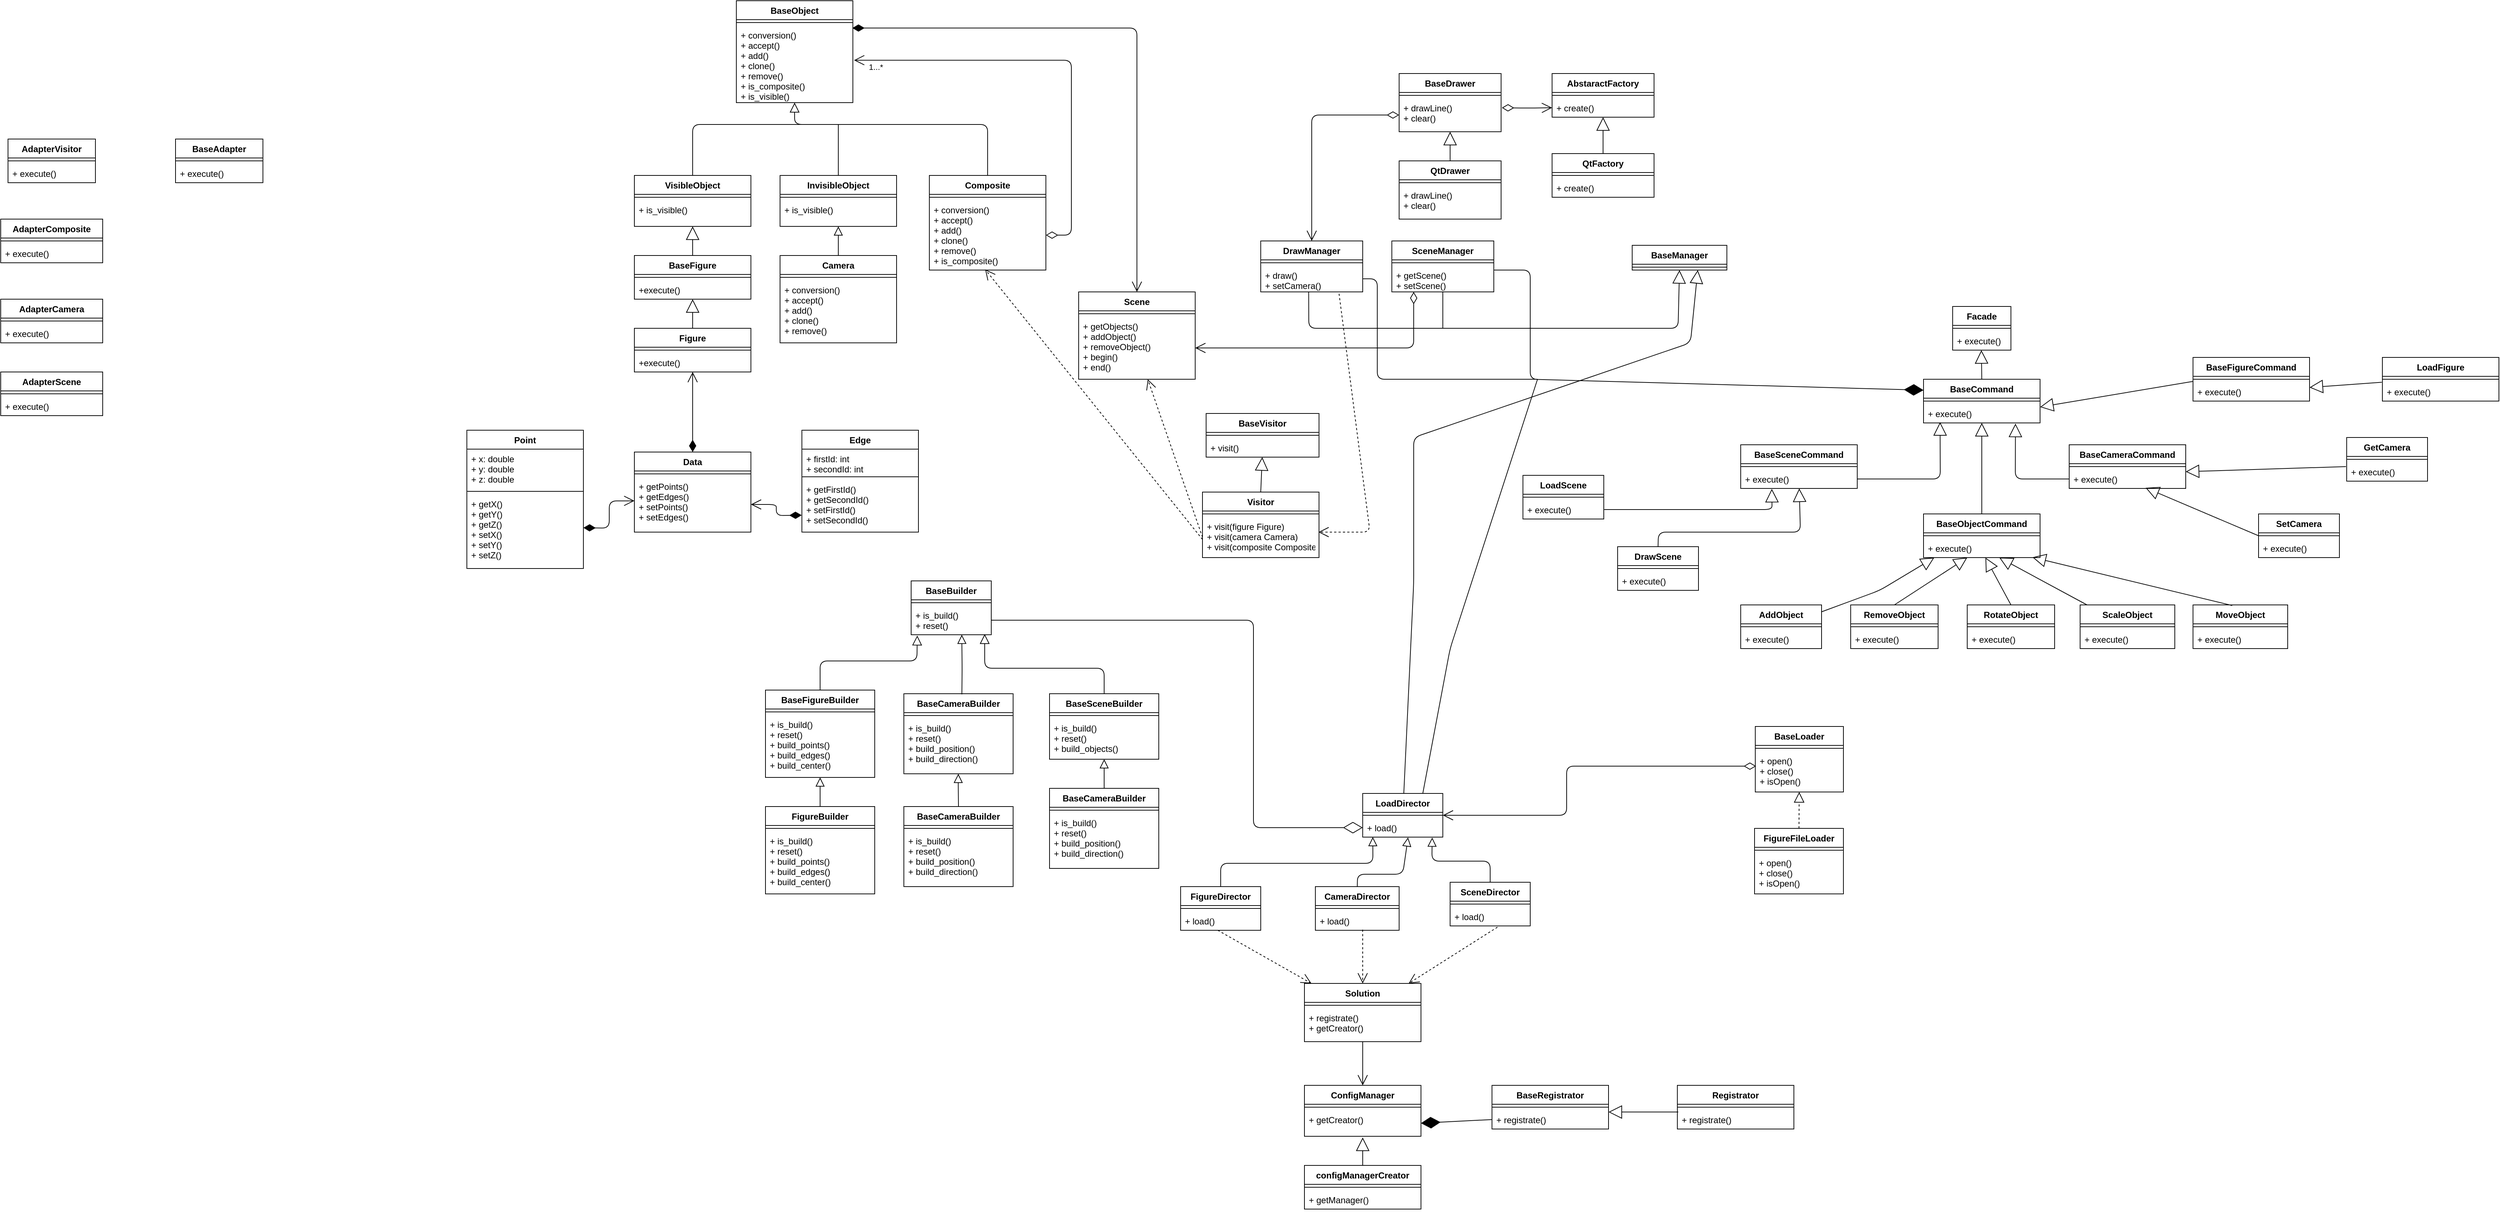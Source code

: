 <mxfile version="13.9.9" type="device"><diagram id="iCsF3zvDXGZwwIRkUBMl" name="Страница 1"><mxGraphModel dx="2591" dy="822" grid="1" gridSize="10" guides="1" tooltips="1" connect="1" arrows="1" fold="1" page="1" pageScale="1" pageWidth="1169" pageHeight="827" background="none" math="0" shadow="0"><root><mxCell id="0"/><mxCell id="1" parent="0"/><mxCell id="YvYd5aY6UWbIAvhugofM-1" value="Facade" style="swimlane;fontStyle=1;align=center;verticalAlign=top;childLayout=stackLayout;horizontal=1;startSize=26;horizontalStack=0;resizeParent=1;resizeParentMax=0;resizeLast=0;collapsible=1;marginBottom=0;" parent="1" vertex="1"><mxGeometry x="1830" y="450" width="80" height="60" as="geometry"/></mxCell><mxCell id="YvYd5aY6UWbIAvhugofM-3" value="" style="line;strokeWidth=1;fillColor=none;align=left;verticalAlign=middle;spacingTop=-1;spacingLeft=3;spacingRight=3;rotatable=0;labelPosition=right;points=[];portConstraint=eastwest;" parent="YvYd5aY6UWbIAvhugofM-1" vertex="1"><mxGeometry y="26" width="80" height="8" as="geometry"/></mxCell><mxCell id="YvYd5aY6UWbIAvhugofM-4" value="+ execute()" style="text;strokeColor=none;fillColor=none;align=left;verticalAlign=top;spacingLeft=4;spacingRight=4;overflow=hidden;rotatable=0;points=[[0,0.5],[1,0.5]];portConstraint=eastwest;" parent="YvYd5aY6UWbIAvhugofM-1" vertex="1"><mxGeometry y="34" width="80" height="26" as="geometry"/></mxCell><mxCell id="YvYd5aY6UWbIAvhugofM-9" value="LoadDirector" style="swimlane;fontStyle=1;align=center;verticalAlign=top;childLayout=stackLayout;horizontal=1;startSize=26;horizontalStack=0;resizeParent=1;resizeParentMax=0;resizeLast=0;collapsible=1;marginBottom=0;" parent="1" vertex="1"><mxGeometry x="1020" y="1119" width="110" height="60" as="geometry"/></mxCell><mxCell id="YvYd5aY6UWbIAvhugofM-11" value="" style="line;strokeWidth=1;fillColor=none;align=left;verticalAlign=middle;spacingTop=-1;spacingLeft=3;spacingRight=3;rotatable=0;labelPosition=right;points=[];portConstraint=eastwest;" parent="YvYd5aY6UWbIAvhugofM-9" vertex="1"><mxGeometry y="26" width="110" height="8" as="geometry"/></mxCell><mxCell id="YvYd5aY6UWbIAvhugofM-12" value="+ load()" style="text;strokeColor=none;fillColor=none;align=left;verticalAlign=top;spacingLeft=4;spacingRight=4;overflow=hidden;rotatable=0;points=[[0,0.5],[1,0.5]];portConstraint=eastwest;" parent="YvYd5aY6UWbIAvhugofM-9" vertex="1"><mxGeometry y="34" width="110" height="26" as="geometry"/></mxCell><mxCell id="YvYd5aY6UWbIAvhugofM-13" value="FigureDirector" style="swimlane;fontStyle=1;align=center;verticalAlign=top;childLayout=stackLayout;horizontal=1;startSize=26;horizontalStack=0;resizeParent=1;resizeParentMax=0;resizeLast=0;collapsible=1;marginBottom=0;" parent="1" vertex="1"><mxGeometry x="770" y="1247" width="110" height="60" as="geometry"/></mxCell><mxCell id="YvYd5aY6UWbIAvhugofM-14" value="" style="line;strokeWidth=1;fillColor=none;align=left;verticalAlign=middle;spacingTop=-1;spacingLeft=3;spacingRight=3;rotatable=0;labelPosition=right;points=[];portConstraint=eastwest;" parent="YvYd5aY6UWbIAvhugofM-13" vertex="1"><mxGeometry y="26" width="110" height="8" as="geometry"/></mxCell><mxCell id="YvYd5aY6UWbIAvhugofM-15" value="+ load()" style="text;strokeColor=none;fillColor=none;align=left;verticalAlign=top;spacingLeft=4;spacingRight=4;overflow=hidden;rotatable=0;points=[[0,0.5],[1,0.5]];portConstraint=eastwest;" parent="YvYd5aY6UWbIAvhugofM-13" vertex="1"><mxGeometry y="34" width="110" height="26" as="geometry"/></mxCell><mxCell id="YvYd5aY6UWbIAvhugofM-16" value="CameraDirector" style="swimlane;fontStyle=1;align=center;verticalAlign=top;childLayout=stackLayout;horizontal=1;startSize=26;horizontalStack=0;resizeParent=1;resizeParentMax=0;resizeLast=0;collapsible=1;marginBottom=0;" parent="1" vertex="1"><mxGeometry x="955" y="1247" width="115" height="60" as="geometry"/></mxCell><mxCell id="YvYd5aY6UWbIAvhugofM-17" value="" style="line;strokeWidth=1;fillColor=none;align=left;verticalAlign=middle;spacingTop=-1;spacingLeft=3;spacingRight=3;rotatable=0;labelPosition=right;points=[];portConstraint=eastwest;" parent="YvYd5aY6UWbIAvhugofM-16" vertex="1"><mxGeometry y="26" width="115" height="8" as="geometry"/></mxCell><mxCell id="YvYd5aY6UWbIAvhugofM-18" value="+ load()" style="text;strokeColor=none;fillColor=none;align=left;verticalAlign=top;spacingLeft=4;spacingRight=4;overflow=hidden;rotatable=0;points=[[0,0.5],[1,0.5]];portConstraint=eastwest;" parent="YvYd5aY6UWbIAvhugofM-16" vertex="1"><mxGeometry y="34" width="115" height="26" as="geometry"/></mxCell><mxCell id="YvYd5aY6UWbIAvhugofM-19" value="SceneDirector" style="swimlane;fontStyle=1;align=center;verticalAlign=top;childLayout=stackLayout;horizontal=1;startSize=26;horizontalStack=0;resizeParent=1;resizeParentMax=0;resizeLast=0;collapsible=1;marginBottom=0;" parent="1" vertex="1"><mxGeometry x="1140" y="1241" width="110" height="60" as="geometry"/></mxCell><mxCell id="YvYd5aY6UWbIAvhugofM-20" value="" style="line;strokeWidth=1;fillColor=none;align=left;verticalAlign=middle;spacingTop=-1;spacingLeft=3;spacingRight=3;rotatable=0;labelPosition=right;points=[];portConstraint=eastwest;" parent="YvYd5aY6UWbIAvhugofM-19" vertex="1"><mxGeometry y="26" width="110" height="8" as="geometry"/></mxCell><mxCell id="YvYd5aY6UWbIAvhugofM-21" value="+ load()" style="text;strokeColor=none;fillColor=none;align=left;verticalAlign=top;spacingLeft=4;spacingRight=4;overflow=hidden;rotatable=0;points=[[0,0.5],[1,0.5]];portConstraint=eastwest;" parent="YvYd5aY6UWbIAvhugofM-19" vertex="1"><mxGeometry y="34" width="110" height="26" as="geometry"/></mxCell><mxCell id="YvYd5aY6UWbIAvhugofM-22" value="" style="endArrow=block;endSize=10;endFill=0;html=1;exitX=0.5;exitY=0;exitDx=0;exitDy=0;entryX=0.126;entryY=0.996;entryDx=0;entryDy=0;entryPerimeter=0;" parent="1" source="YvYd5aY6UWbIAvhugofM-13" target="YvYd5aY6UWbIAvhugofM-12" edge="1"><mxGeometry width="160" relative="1" as="geometry"><mxPoint x="980" y="1335" as="sourcePoint"/><mxPoint x="1034" y="1168" as="targetPoint"/><Array as="points"><mxPoint x="825" y="1215"/><mxPoint x="1034" y="1215"/></Array></mxGeometry></mxCell><mxCell id="YvYd5aY6UWbIAvhugofM-26" value="" style="endArrow=block;endSize=10;endFill=0;html=1;exitX=0.5;exitY=0;exitDx=0;exitDy=0;entryX=0.566;entryY=1.015;entryDx=0;entryDy=0;entryPerimeter=0;" parent="1" source="YvYd5aY6UWbIAvhugofM-16" target="YvYd5aY6UWbIAvhugofM-12" edge="1"><mxGeometry width="160" relative="1" as="geometry"><mxPoint x="1240" y="1165" as="sourcePoint"/><mxPoint x="1079" y="1166" as="targetPoint"/><Array as="points"><mxPoint x="1013" y="1230"/><mxPoint x="1075" y="1230"/></Array></mxGeometry></mxCell><mxCell id="YvYd5aY6UWbIAvhugofM-27" value="" style="endArrow=block;endSize=10;endFill=0;html=1;entryX=0.867;entryY=1.023;entryDx=0;entryDy=0;entryPerimeter=0;rounded=1;" parent="1" source="YvYd5aY6UWbIAvhugofM-19" target="YvYd5aY6UWbIAvhugofM-12" edge="1"><mxGeometry width="160" relative="1" as="geometry"><mxPoint x="1240" y="1242" as="sourcePoint"/><mxPoint x="1114.19" y="1164.998" as="targetPoint"/><Array as="points"><mxPoint x="1195" y="1212"/><mxPoint x="1115" y="1212"/></Array></mxGeometry></mxCell><mxCell id="YvYd5aY6UWbIAvhugofM-28" value="BaseBuilder" style="swimlane;fontStyle=1;align=center;verticalAlign=top;childLayout=stackLayout;horizontal=1;startSize=26;horizontalStack=0;resizeParent=1;resizeParentMax=0;resizeLast=0;collapsible=1;marginBottom=0;" parent="1" vertex="1"><mxGeometry x="400" y="827" width="110" height="74" as="geometry"/></mxCell><mxCell id="YvYd5aY6UWbIAvhugofM-30" value="" style="line;strokeWidth=1;fillColor=none;align=left;verticalAlign=middle;spacingTop=-1;spacingLeft=3;spacingRight=3;rotatable=0;labelPosition=right;points=[];portConstraint=eastwest;" parent="YvYd5aY6UWbIAvhugofM-28" vertex="1"><mxGeometry y="26" width="110" height="8" as="geometry"/></mxCell><mxCell id="YvYd5aY6UWbIAvhugofM-31" value="+ is_build()&#10;+ reset()" style="text;strokeColor=none;fillColor=none;align=left;verticalAlign=top;spacingLeft=4;spacingRight=4;overflow=hidden;rotatable=0;points=[[0,0.5],[1,0.5]];portConstraint=eastwest;" parent="YvYd5aY6UWbIAvhugofM-28" vertex="1"><mxGeometry y="34" width="110" height="40" as="geometry"/></mxCell><mxCell id="YvYd5aY6UWbIAvhugofM-32" value="BaseFigureBuilder" style="swimlane;fontStyle=1;align=center;verticalAlign=top;childLayout=stackLayout;horizontal=1;startSize=26;horizontalStack=0;resizeParent=1;resizeParentMax=0;resizeLast=0;collapsible=1;marginBottom=0;" parent="1" vertex="1"><mxGeometry x="200" y="977" width="150" height="120" as="geometry"/></mxCell><mxCell id="YvYd5aY6UWbIAvhugofM-33" value="" style="line;strokeWidth=1;fillColor=none;align=left;verticalAlign=middle;spacingTop=-1;spacingLeft=3;spacingRight=3;rotatable=0;labelPosition=right;points=[];portConstraint=eastwest;" parent="YvYd5aY6UWbIAvhugofM-32" vertex="1"><mxGeometry y="26" width="150" height="8" as="geometry"/></mxCell><mxCell id="YvYd5aY6UWbIAvhugofM-34" value="+ is_build()&#10;+ reset()&#10;+ build_points()&#10;+ build_edges()&#10;+ build_center()" style="text;strokeColor=none;fillColor=none;align=left;verticalAlign=top;spacingLeft=4;spacingRight=4;overflow=hidden;rotatable=0;points=[[0,0.5],[1,0.5]];portConstraint=eastwest;" parent="YvYd5aY6UWbIAvhugofM-32" vertex="1"><mxGeometry y="34" width="150" height="86" as="geometry"/></mxCell><mxCell id="YvYd5aY6UWbIAvhugofM-35" value="" style="endArrow=block;endSize=11;endFill=0;html=1;exitX=0.5;exitY=0;exitDx=0;exitDy=0;entryX=0.076;entryY=1.027;entryDx=0;entryDy=0;entryPerimeter=0;" parent="1" source="YvYd5aY6UWbIAvhugofM-32" target="YvYd5aY6UWbIAvhugofM-31" edge="1"><mxGeometry width="160" relative="1" as="geometry"><mxPoint x="520" y="1025.15" as="sourcePoint"/><mxPoint x="607.98" y="946.996" as="targetPoint"/><Array as="points"><mxPoint x="275" y="937"/><mxPoint x="340" y="937"/><mxPoint x="408" y="937"/></Array></mxGeometry></mxCell><mxCell id="YvYd5aY6UWbIAvhugofM-36" value="FigureBuilder" style="swimlane;fontStyle=1;align=center;verticalAlign=top;childLayout=stackLayout;horizontal=1;startSize=26;horizontalStack=0;resizeParent=1;resizeParentMax=0;resizeLast=0;collapsible=1;marginBottom=0;" parent="1" vertex="1"><mxGeometry x="200" y="1137" width="150" height="120" as="geometry"/></mxCell><mxCell id="YvYd5aY6UWbIAvhugofM-37" value="" style="line;strokeWidth=1;fillColor=none;align=left;verticalAlign=middle;spacingTop=-1;spacingLeft=3;spacingRight=3;rotatable=0;labelPosition=right;points=[];portConstraint=eastwest;" parent="YvYd5aY6UWbIAvhugofM-36" vertex="1"><mxGeometry y="26" width="150" height="8" as="geometry"/></mxCell><mxCell id="YvYd5aY6UWbIAvhugofM-38" value="+ is_build()&#10;+ reset()&#10;+ build_points()&#10;+ build_edges()&#10;+ build_center()" style="text;strokeColor=none;fillColor=none;align=left;verticalAlign=top;spacingLeft=4;spacingRight=4;overflow=hidden;rotatable=0;points=[[0,0.5],[1,0.5]];portConstraint=eastwest;" parent="YvYd5aY6UWbIAvhugofM-36" vertex="1"><mxGeometry y="34" width="150" height="86" as="geometry"/></mxCell><mxCell id="YvYd5aY6UWbIAvhugofM-39" value="" style="endArrow=block;endSize=10;endFill=0;html=1;exitX=0.5;exitY=0;exitDx=0;exitDy=0;" parent="1" source="YvYd5aY6UWbIAvhugofM-36" target="YvYd5aY6UWbIAvhugofM-34" edge="1"><mxGeometry width="160" relative="1" as="geometry"><mxPoint x="870" y="1167" as="sourcePoint"/><mxPoint x="272" y="1099" as="targetPoint"/><Array as="points"/></mxGeometry></mxCell><mxCell id="YvYd5aY6UWbIAvhugofM-42" value="BaseCameraBuilder" style="swimlane;fontStyle=1;align=center;verticalAlign=top;childLayout=stackLayout;horizontal=1;startSize=26;horizontalStack=0;resizeParent=1;resizeParentMax=0;resizeLast=0;collapsible=1;marginBottom=0;" parent="1" vertex="1"><mxGeometry x="390" y="982" width="150" height="110" as="geometry"/></mxCell><mxCell id="YvYd5aY6UWbIAvhugofM-43" value="" style="line;strokeWidth=1;fillColor=none;align=left;verticalAlign=middle;spacingTop=-1;spacingLeft=3;spacingRight=3;rotatable=0;labelPosition=right;points=[];portConstraint=eastwest;" parent="YvYd5aY6UWbIAvhugofM-42" vertex="1"><mxGeometry y="26" width="150" height="8" as="geometry"/></mxCell><mxCell id="YvYd5aY6UWbIAvhugofM-44" value="+ is_build()&#10;+ reset()&#10;+ build_position()&#10;+ build_direction()" style="text;strokeColor=none;fillColor=none;align=left;verticalAlign=top;spacingLeft=4;spacingRight=4;overflow=hidden;rotatable=0;points=[[0,0.5],[1,0.5]];portConstraint=eastwest;" parent="YvYd5aY6UWbIAvhugofM-42" vertex="1"><mxGeometry y="34" width="150" height="76" as="geometry"/></mxCell><mxCell id="YvYd5aY6UWbIAvhugofM-45" value="BaseCameraBuilder" style="swimlane;fontStyle=1;align=center;verticalAlign=top;childLayout=stackLayout;horizontal=1;startSize=26;horizontalStack=0;resizeParent=1;resizeParentMax=0;resizeLast=0;collapsible=1;marginBottom=0;" parent="1" vertex="1"><mxGeometry x="390" y="1137" width="150" height="110" as="geometry"/></mxCell><mxCell id="YvYd5aY6UWbIAvhugofM-46" value="" style="line;strokeWidth=1;fillColor=none;align=left;verticalAlign=middle;spacingTop=-1;spacingLeft=3;spacingRight=3;rotatable=0;labelPosition=right;points=[];portConstraint=eastwest;" parent="YvYd5aY6UWbIAvhugofM-45" vertex="1"><mxGeometry y="26" width="150" height="8" as="geometry"/></mxCell><mxCell id="YvYd5aY6UWbIAvhugofM-47" value="+ is_build()&#10;+ reset()&#10;+ build_position()&#10;+ build_direction()" style="text;strokeColor=none;fillColor=none;align=left;verticalAlign=top;spacingLeft=4;spacingRight=4;overflow=hidden;rotatable=0;points=[[0,0.5],[1,0.5]];portConstraint=eastwest;" parent="YvYd5aY6UWbIAvhugofM-45" vertex="1"><mxGeometry y="34" width="150" height="76" as="geometry"/></mxCell><mxCell id="YvYd5aY6UWbIAvhugofM-48" value="" style="endArrow=block;endSize=10;endFill=0;html=1;exitX=0.5;exitY=0;exitDx=0;exitDy=0;" parent="1" source="YvYd5aY6UWbIAvhugofM-45" target="YvYd5aY6UWbIAvhugofM-44" edge="1"><mxGeometry width="160" relative="1" as="geometry"><mxPoint x="464.66" y="1127" as="sourcePoint"/><mxPoint x="465" y="1097" as="targetPoint"/><Array as="points"><mxPoint x="464.66" y="1107"/></Array></mxGeometry></mxCell><mxCell id="YvYd5aY6UWbIAvhugofM-50" value="" style="endArrow=block;endSize=10;endFill=0;html=1;entryX=0.632;entryY=1;entryDx=0;entryDy=0;entryPerimeter=0;exitX=0.531;exitY=0.008;exitDx=0;exitDy=0;exitPerimeter=0;" parent="1" source="YvYd5aY6UWbIAvhugofM-42" target="YvYd5aY6UWbIAvhugofM-31" edge="1"><mxGeometry width="160" relative="1" as="geometry"><mxPoint x="470.34" y="977" as="sourcePoint"/><mxPoint x="470.117" y="927" as="targetPoint"/><Array as="points"><mxPoint x="470.0" y="947"/></Array></mxGeometry></mxCell><mxCell id="YvYd5aY6UWbIAvhugofM-51" value="BaseSceneBuilder" style="swimlane;fontStyle=1;align=center;verticalAlign=top;childLayout=stackLayout;horizontal=1;startSize=26;horizontalStack=0;resizeParent=1;resizeParentMax=0;resizeLast=0;collapsible=1;marginBottom=0;" parent="1" vertex="1"><mxGeometry x="590" y="982" width="150" height="90" as="geometry"/></mxCell><mxCell id="YvYd5aY6UWbIAvhugofM-52" value="" style="line;strokeWidth=1;fillColor=none;align=left;verticalAlign=middle;spacingTop=-1;spacingLeft=3;spacingRight=3;rotatable=0;labelPosition=right;points=[];portConstraint=eastwest;" parent="YvYd5aY6UWbIAvhugofM-51" vertex="1"><mxGeometry y="26" width="150" height="8" as="geometry"/></mxCell><mxCell id="YvYd5aY6UWbIAvhugofM-53" value="+ is_build()&#10;+ reset()&#10;+ build_objects()" style="text;strokeColor=none;fillColor=none;align=left;verticalAlign=top;spacingLeft=4;spacingRight=4;overflow=hidden;rotatable=0;points=[[0,0.5],[1,0.5]];portConstraint=eastwest;" parent="YvYd5aY6UWbIAvhugofM-51" vertex="1"><mxGeometry y="34" width="150" height="56" as="geometry"/></mxCell><mxCell id="YvYd5aY6UWbIAvhugofM-54" value="BaseLoader" style="swimlane;fontStyle=1;align=center;verticalAlign=top;childLayout=stackLayout;horizontal=1;startSize=26;horizontalStack=0;resizeParent=1;resizeParentMax=0;resizeLast=0;collapsible=1;marginBottom=0;" parent="1" vertex="1"><mxGeometry x="1559" y="1027" width="121" height="90" as="geometry"/></mxCell><mxCell id="YvYd5aY6UWbIAvhugofM-55" value="" style="line;strokeWidth=1;fillColor=none;align=left;verticalAlign=middle;spacingTop=-1;spacingLeft=3;spacingRight=3;rotatable=0;labelPosition=right;points=[];portConstraint=eastwest;" parent="YvYd5aY6UWbIAvhugofM-54" vertex="1"><mxGeometry y="26" width="121" height="8" as="geometry"/></mxCell><mxCell id="YvYd5aY6UWbIAvhugofM-56" value="+ open()&#10;+ close()&#10;+ isOpen()&#10;" style="text;strokeColor=none;fillColor=none;align=left;verticalAlign=top;spacingLeft=4;spacingRight=4;overflow=hidden;rotatable=0;points=[[0,0.5],[1,0.5]];portConstraint=eastwest;" parent="YvYd5aY6UWbIAvhugofM-54" vertex="1"><mxGeometry y="34" width="121" height="56" as="geometry"/></mxCell><mxCell id="YvYd5aY6UWbIAvhugofM-57" value="FigureFileLoader" style="swimlane;fontStyle=1;align=center;verticalAlign=top;childLayout=stackLayout;horizontal=1;startSize=26;horizontalStack=0;resizeParent=1;resizeParentMax=0;resizeLast=0;collapsible=1;marginBottom=0;" parent="1" vertex="1"><mxGeometry x="1558" y="1167" width="122" height="90" as="geometry"/></mxCell><mxCell id="YvYd5aY6UWbIAvhugofM-58" value="" style="line;strokeWidth=1;fillColor=none;align=left;verticalAlign=middle;spacingTop=-1;spacingLeft=3;spacingRight=3;rotatable=0;labelPosition=right;points=[];portConstraint=eastwest;" parent="YvYd5aY6UWbIAvhugofM-57" vertex="1"><mxGeometry y="26" width="122" height="8" as="geometry"/></mxCell><mxCell id="YvYd5aY6UWbIAvhugofM-59" value="+ open()&#10;+ close()&#10;+ isOpen()&#10;" style="text;strokeColor=none;fillColor=none;align=left;verticalAlign=top;spacingLeft=4;spacingRight=4;overflow=hidden;rotatable=0;points=[[0,0.5],[1,0.5]];portConstraint=eastwest;" parent="YvYd5aY6UWbIAvhugofM-57" vertex="1"><mxGeometry y="34" width="122" height="56" as="geometry"/></mxCell><mxCell id="YvYd5aY6UWbIAvhugofM-60" value="" style="endArrow=open;html=1;endSize=12;startArrow=diamondThin;startSize=14;startFill=0;edgeStyle=orthogonalEdgeStyle;align=left;verticalAlign=bottom;exitX=0.009;exitY=0.366;exitDx=0;exitDy=0;exitPerimeter=0;entryX=1;entryY=0.5;entryDx=0;entryDy=0;" parent="1" source="YvYd5aY6UWbIAvhugofM-56" target="YvYd5aY6UWbIAvhugofM-9" edge="1"><mxGeometry x="-1" y="3" relative="1" as="geometry"><mxPoint x="1470" y="1083.546" as="sourcePoint"/><mxPoint x="1737.57" y="1326.46" as="targetPoint"/><Array as="points"><mxPoint x="1300" y="1082"/><mxPoint x="1300" y="1149"/></Array></mxGeometry></mxCell><mxCell id="YvYd5aY6UWbIAvhugofM-61" value="BaseCameraBuilder" style="swimlane;fontStyle=1;align=center;verticalAlign=top;childLayout=stackLayout;horizontal=1;startSize=26;horizontalStack=0;resizeParent=1;resizeParentMax=0;resizeLast=0;collapsible=1;marginBottom=0;" parent="1" vertex="1"><mxGeometry x="590" y="1112" width="150" height="110" as="geometry"/></mxCell><mxCell id="YvYd5aY6UWbIAvhugofM-62" value="" style="line;strokeWidth=1;fillColor=none;align=left;verticalAlign=middle;spacingTop=-1;spacingLeft=3;spacingRight=3;rotatable=0;labelPosition=right;points=[];portConstraint=eastwest;" parent="YvYd5aY6UWbIAvhugofM-61" vertex="1"><mxGeometry y="26" width="150" height="8" as="geometry"/></mxCell><mxCell id="YvYd5aY6UWbIAvhugofM-63" value="+ is_build()&#10;+ reset()&#10;+ build_position()&#10;+ build_direction()" style="text;strokeColor=none;fillColor=none;align=left;verticalAlign=top;spacingLeft=4;spacingRight=4;overflow=hidden;rotatable=0;points=[[0,0.5],[1,0.5]];portConstraint=eastwest;" parent="YvYd5aY6UWbIAvhugofM-61" vertex="1"><mxGeometry y="34" width="150" height="76" as="geometry"/></mxCell><mxCell id="YvYd5aY6UWbIAvhugofM-65" value="" style="endArrow=block;endSize=11;endFill=0;html=1;exitX=0.5;exitY=0;exitDx=0;exitDy=0;entryX=0.918;entryY=0.975;entryDx=0;entryDy=0;entryPerimeter=0;" parent="1" source="YvYd5aY6UWbIAvhugofM-51" target="YvYd5aY6UWbIAvhugofM-31" edge="1"><mxGeometry width="160" relative="1" as="geometry"><mxPoint x="285" y="987" as="sourcePoint"/><mxPoint x="418.36" y="912.08" as="targetPoint"/><Array as="points"><mxPoint x="665" y="947"/><mxPoint x="501" y="947"/></Array></mxGeometry></mxCell><mxCell id="YvYd5aY6UWbIAvhugofM-66" value="" style="endArrow=block;endSize=10;endFill=0;html=1;" parent="1" source="YvYd5aY6UWbIAvhugofM-61" target="YvYd5aY6UWbIAvhugofM-53" edge="1"><mxGeometry width="160" relative="1" as="geometry"><mxPoint x="475" y="1147" as="sourcePoint"/><mxPoint x="474.756" y="1102" as="targetPoint"/><Array as="points"/></mxGeometry></mxCell><mxCell id="YvYd5aY6UWbIAvhugofM-71" value="" style="endArrow=block;dashed=1;endFill=0;endSize=12;html=1;exitX=0.5;exitY=0;exitDx=0;exitDy=0;" parent="1" source="YvYd5aY6UWbIAvhugofM-57" target="YvYd5aY6UWbIAvhugofM-56" edge="1"><mxGeometry width="160" relative="1" as="geometry"><mxPoint x="1210" y="1067" as="sourcePoint"/><mxPoint x="1370" y="1067" as="targetPoint"/></mxGeometry></mxCell><mxCell id="YvYd5aY6UWbIAvhugofM-73" value="BaseObject" style="swimlane;fontStyle=1;align=center;verticalAlign=top;childLayout=stackLayout;horizontal=1;startSize=26;horizontalStack=0;resizeParent=1;resizeParentMax=0;resizeLast=0;collapsible=1;marginBottom=0;" parent="1" vertex="1"><mxGeometry x="160" y="30" width="160" height="140" as="geometry"/></mxCell><mxCell id="YvYd5aY6UWbIAvhugofM-75" value="" style="line;strokeWidth=1;fillColor=none;align=left;verticalAlign=middle;spacingTop=-1;spacingLeft=3;spacingRight=3;rotatable=0;labelPosition=right;points=[];portConstraint=eastwest;" parent="YvYd5aY6UWbIAvhugofM-73" vertex="1"><mxGeometry y="26" width="160" height="8" as="geometry"/></mxCell><mxCell id="YvYd5aY6UWbIAvhugofM-76" value="+ conversion()&#10;+ accept()&#10;+ add()&#10;+ clone()&#10;+ remove()&#10;+ is_composite()&#10;+ is_visible()" style="text;strokeColor=none;fillColor=none;align=left;verticalAlign=top;spacingLeft=4;spacingRight=4;overflow=hidden;rotatable=0;points=[[0,0.5],[1,0.5]];portConstraint=eastwest;" parent="YvYd5aY6UWbIAvhugofM-73" vertex="1"><mxGeometry y="34" width="160" height="106" as="geometry"/></mxCell><mxCell id="YvYd5aY6UWbIAvhugofM-79" value="Figure&#10;" style="swimlane;fontStyle=1;align=center;verticalAlign=top;childLayout=stackLayout;horizontal=1;startSize=26;horizontalStack=0;resizeParent=1;resizeParentMax=0;resizeLast=0;collapsible=1;marginBottom=0;" parent="1" vertex="1"><mxGeometry x="20" y="480" width="160" height="60" as="geometry"/></mxCell><mxCell id="YvYd5aY6UWbIAvhugofM-80" value="" style="line;strokeWidth=1;fillColor=none;align=left;verticalAlign=middle;spacingTop=-1;spacingLeft=3;spacingRight=3;rotatable=0;labelPosition=right;points=[];portConstraint=eastwest;" parent="YvYd5aY6UWbIAvhugofM-79" vertex="1"><mxGeometry y="26" width="160" height="8" as="geometry"/></mxCell><mxCell id="YvYd5aY6UWbIAvhugofM-81" value="+execute()" style="text;strokeColor=none;fillColor=none;align=left;verticalAlign=top;spacingLeft=4;spacingRight=4;overflow=hidden;rotatable=0;points=[[0,0.5],[1,0.5]];portConstraint=eastwest;" parent="YvYd5aY6UWbIAvhugofM-79" vertex="1"><mxGeometry y="34" width="160" height="26" as="geometry"/></mxCell><mxCell id="YvYd5aY6UWbIAvhugofM-82" value="VisibleObject" style="swimlane;fontStyle=1;align=center;verticalAlign=top;childLayout=stackLayout;horizontal=1;startSize=26;horizontalStack=0;resizeParent=1;resizeParentMax=0;resizeLast=0;collapsible=1;marginBottom=0;" parent="1" vertex="1"><mxGeometry x="20" y="270" width="160" height="70" as="geometry"/></mxCell><mxCell id="YvYd5aY6UWbIAvhugofM-83" value="" style="line;strokeWidth=1;fillColor=none;align=left;verticalAlign=middle;spacingTop=-1;spacingLeft=3;spacingRight=3;rotatable=0;labelPosition=right;points=[];portConstraint=eastwest;" parent="YvYd5aY6UWbIAvhugofM-82" vertex="1"><mxGeometry y="26" width="160" height="8" as="geometry"/></mxCell><mxCell id="YvYd5aY6UWbIAvhugofM-84" value="+ is_visible()" style="text;strokeColor=none;fillColor=none;align=left;verticalAlign=top;spacingLeft=4;spacingRight=4;overflow=hidden;rotatable=0;points=[[0,0.5],[1,0.5]];portConstraint=eastwest;" parent="YvYd5aY6UWbIAvhugofM-82" vertex="1"><mxGeometry y="34" width="160" height="36" as="geometry"/></mxCell><mxCell id="YvYd5aY6UWbIAvhugofM-85" value="InvisibleObject" style="swimlane;fontStyle=1;align=center;verticalAlign=top;childLayout=stackLayout;horizontal=1;startSize=26;horizontalStack=0;resizeParent=1;resizeParentMax=0;resizeLast=0;collapsible=1;marginBottom=0;" parent="1" vertex="1"><mxGeometry x="220" y="270" width="160" height="70" as="geometry"/></mxCell><mxCell id="YvYd5aY6UWbIAvhugofM-86" value="" style="line;strokeWidth=1;fillColor=none;align=left;verticalAlign=middle;spacingTop=-1;spacingLeft=3;spacingRight=3;rotatable=0;labelPosition=right;points=[];portConstraint=eastwest;" parent="YvYd5aY6UWbIAvhugofM-85" vertex="1"><mxGeometry y="26" width="160" height="8" as="geometry"/></mxCell><mxCell id="YvYd5aY6UWbIAvhugofM-87" value="+ is_visible()" style="text;strokeColor=none;fillColor=none;align=left;verticalAlign=top;spacingLeft=4;spacingRight=4;overflow=hidden;rotatable=0;points=[[0,0.5],[1,0.5]];portConstraint=eastwest;" parent="YvYd5aY6UWbIAvhugofM-85" vertex="1"><mxGeometry y="34" width="160" height="36" as="geometry"/></mxCell><mxCell id="YvYd5aY6UWbIAvhugofM-88" value="Camera" style="swimlane;fontStyle=1;align=center;verticalAlign=top;childLayout=stackLayout;horizontal=1;startSize=26;horizontalStack=0;resizeParent=1;resizeParentMax=0;resizeLast=0;collapsible=1;marginBottom=0;" parent="1" vertex="1"><mxGeometry x="220" y="380" width="160" height="120" as="geometry"/></mxCell><mxCell id="YvYd5aY6UWbIAvhugofM-89" value="" style="line;strokeWidth=1;fillColor=none;align=left;verticalAlign=middle;spacingTop=-1;spacingLeft=3;spacingRight=3;rotatable=0;labelPosition=right;points=[];portConstraint=eastwest;" parent="YvYd5aY6UWbIAvhugofM-88" vertex="1"><mxGeometry y="26" width="160" height="8" as="geometry"/></mxCell><mxCell id="YvYd5aY6UWbIAvhugofM-90" value="+ conversion()&#10;+ accept()&#10;+ add()&#10;+ clone()&#10;+ remove()&#10;" style="text;strokeColor=none;fillColor=none;align=left;verticalAlign=top;spacingLeft=4;spacingRight=4;overflow=hidden;rotatable=0;points=[[0,0.5],[1,0.5]];portConstraint=eastwest;" parent="YvYd5aY6UWbIAvhugofM-88" vertex="1"><mxGeometry y="34" width="160" height="86" as="geometry"/></mxCell><mxCell id="YvYd5aY6UWbIAvhugofM-91" value="Composite" style="swimlane;fontStyle=1;align=center;verticalAlign=top;childLayout=stackLayout;horizontal=1;startSize=26;horizontalStack=0;resizeParent=1;resizeParentMax=0;resizeLast=0;collapsible=1;marginBottom=0;" parent="1" vertex="1"><mxGeometry x="425" y="270" width="160" height="130" as="geometry"/></mxCell><mxCell id="YvYd5aY6UWbIAvhugofM-92" value="" style="line;strokeWidth=1;fillColor=none;align=left;verticalAlign=middle;spacingTop=-1;spacingLeft=3;spacingRight=3;rotatable=0;labelPosition=right;points=[];portConstraint=eastwest;" parent="YvYd5aY6UWbIAvhugofM-91" vertex="1"><mxGeometry y="26" width="160" height="8" as="geometry"/></mxCell><mxCell id="YvYd5aY6UWbIAvhugofM-93" value="+ conversion()&#10;+ accept()&#10;+ add()&#10;+ clone()&#10;+ remove()&#10;+ is_composite()&#10;" style="text;strokeColor=none;fillColor=none;align=left;verticalAlign=top;spacingLeft=4;spacingRight=4;overflow=hidden;rotatable=0;points=[[0,0.5],[1,0.5]];portConstraint=eastwest;" parent="YvYd5aY6UWbIAvhugofM-91" vertex="1"><mxGeometry y="34" width="160" height="96" as="geometry"/></mxCell><mxCell id="YvYd5aY6UWbIAvhugofM-94" value="" style="endArrow=block;endSize=11;endFill=0;html=1;exitX=0.5;exitY=0;exitDx=0;exitDy=0;" parent="1" source="YvYd5aY6UWbIAvhugofM-91" target="YvYd5aY6UWbIAvhugofM-76" edge="1"><mxGeometry width="160" relative="1" as="geometry"><mxPoint x="514.02" y="210" as="sourcePoint"/><mxPoint x="350" y="128" as="targetPoint"/><Array as="points"><mxPoint x="505" y="200"/><mxPoint x="240" y="200"/></Array></mxGeometry></mxCell><mxCell id="YvYd5aY6UWbIAvhugofM-95" value="" style="endArrow=none;html=1;exitX=0.5;exitY=0;exitDx=0;exitDy=0;" parent="1" source="YvYd5aY6UWbIAvhugofM-85" edge="1"><mxGeometry width="50" height="50" relative="1" as="geometry"><mxPoint x="460" y="330" as="sourcePoint"/><mxPoint x="300" y="200" as="targetPoint"/></mxGeometry></mxCell><mxCell id="YvYd5aY6UWbIAvhugofM-96" value="" style="endArrow=none;html=1;exitX=0.5;exitY=0;exitDx=0;exitDy=0;" parent="1" source="YvYd5aY6UWbIAvhugofM-82" edge="1"><mxGeometry width="50" height="50" relative="1" as="geometry"><mxPoint x="310" y="280" as="sourcePoint"/><mxPoint x="260" y="200" as="targetPoint"/><Array as="points"><mxPoint x="100" y="200"/></Array></mxGeometry></mxCell><mxCell id="YvYd5aY6UWbIAvhugofM-97" value="1...*" style="endArrow=open;html=1;endSize=12;startArrow=diamondThin;startSize=14;startFill=0;edgeStyle=orthogonalEdgeStyle;align=left;verticalAlign=bottom;exitX=1;exitY=0.5;exitDx=0;exitDy=0;entryX=1.01;entryY=0.45;entryDx=0;entryDy=0;entryPerimeter=0;" parent="1" source="YvYd5aY6UWbIAvhugofM-93" target="YvYd5aY6UWbIAvhugofM-76" edge="1"><mxGeometry x="0.936" y="18" relative="1" as="geometry"><mxPoint x="400" y="220" as="sourcePoint"/><mxPoint x="560" y="220" as="targetPoint"/><Array as="points"><mxPoint x="620" y="352"/><mxPoint x="620" y="112"/></Array><mxPoint as="offset"/></mxGeometry></mxCell><mxCell id="YvYd5aY6UWbIAvhugofM-98" value="" style="endArrow=block;endSize=10;endFill=0;html=1;exitX=0.5;exitY=0;exitDx=0;exitDy=0;" parent="1" source="YvYd5aY6UWbIAvhugofM-88" target="YvYd5aY6UWbIAvhugofM-87" edge="1"><mxGeometry width="160" relative="1" as="geometry"><mxPoint x="439.65" y="735.88" as="sourcePoint"/><mxPoint x="439.52" y="654" as="targetPoint"/><Array as="points"><mxPoint x="300" y="360"/></Array></mxGeometry></mxCell><mxCell id="YvYd5aY6UWbIAvhugofM-100" value="Edge" style="swimlane;fontStyle=1;align=center;verticalAlign=top;childLayout=stackLayout;horizontal=1;startSize=26;horizontalStack=0;resizeParent=1;resizeParentMax=0;resizeLast=0;collapsible=1;marginBottom=0;" parent="1" vertex="1"><mxGeometry x="250" y="620" width="160" height="140" as="geometry"/></mxCell><mxCell id="YvYd5aY6UWbIAvhugofM-101" value="+ firstId: int&#10;+ secondId: int" style="text;strokeColor=none;fillColor=none;align=left;verticalAlign=top;spacingLeft=4;spacingRight=4;overflow=hidden;rotatable=0;points=[[0,0.5],[1,0.5]];portConstraint=eastwest;" parent="YvYd5aY6UWbIAvhugofM-100" vertex="1"><mxGeometry y="26" width="160" height="34" as="geometry"/></mxCell><mxCell id="YvYd5aY6UWbIAvhugofM-102" value="" style="line;strokeWidth=1;fillColor=none;align=left;verticalAlign=middle;spacingTop=-1;spacingLeft=3;spacingRight=3;rotatable=0;labelPosition=right;points=[];portConstraint=eastwest;" parent="YvYd5aY6UWbIAvhugofM-100" vertex="1"><mxGeometry y="60" width="160" height="8" as="geometry"/></mxCell><mxCell id="YvYd5aY6UWbIAvhugofM-103" value="+ getFirstId()&#10;+ getSecondId()&#10;+ setFirstId()&#10;+ setSecondId()" style="text;strokeColor=none;fillColor=none;align=left;verticalAlign=top;spacingLeft=4;spacingRight=4;overflow=hidden;rotatable=0;points=[[0,0.5],[1,0.5]];portConstraint=eastwest;" parent="YvYd5aY6UWbIAvhugofM-100" vertex="1"><mxGeometry y="68" width="160" height="72" as="geometry"/></mxCell><mxCell id="YvYd5aY6UWbIAvhugofM-104" value="Point" style="swimlane;fontStyle=1;align=center;verticalAlign=top;childLayout=stackLayout;horizontal=1;startSize=26;horizontalStack=0;resizeParent=1;resizeParentMax=0;resizeLast=0;collapsible=1;marginBottom=0;" parent="1" vertex="1"><mxGeometry x="-210" y="620" width="160" height="190" as="geometry"/></mxCell><mxCell id="YvYd5aY6UWbIAvhugofM-105" value="+ x: double&#10;+ y: double&#10;+ z: double" style="text;strokeColor=none;fillColor=none;align=left;verticalAlign=top;spacingLeft=4;spacingRight=4;overflow=hidden;rotatable=0;points=[[0,0.5],[1,0.5]];portConstraint=eastwest;" parent="YvYd5aY6UWbIAvhugofM-104" vertex="1"><mxGeometry y="26" width="160" height="54" as="geometry"/></mxCell><mxCell id="YvYd5aY6UWbIAvhugofM-106" value="" style="line;strokeWidth=1;fillColor=none;align=left;verticalAlign=middle;spacingTop=-1;spacingLeft=3;spacingRight=3;rotatable=0;labelPosition=right;points=[];portConstraint=eastwest;" parent="YvYd5aY6UWbIAvhugofM-104" vertex="1"><mxGeometry y="80" width="160" height="8" as="geometry"/></mxCell><mxCell id="YvYd5aY6UWbIAvhugofM-107" value="+ getX()&#10;+ getY()&#10;+ getZ()&#10;+ setX()&#10;+ setY()&#10;+ setZ()" style="text;strokeColor=none;fillColor=none;align=left;verticalAlign=top;spacingLeft=4;spacingRight=4;overflow=hidden;rotatable=0;points=[[0,0.5],[1,0.5]];portConstraint=eastwest;" parent="YvYd5aY6UWbIAvhugofM-104" vertex="1"><mxGeometry y="88" width="160" height="102" as="geometry"/></mxCell><mxCell id="YvYd5aY6UWbIAvhugofM-108" value="Data" style="swimlane;fontStyle=1;align=center;verticalAlign=top;childLayout=stackLayout;horizontal=1;startSize=26;horizontalStack=0;resizeParent=1;resizeParentMax=0;resizeLast=0;collapsible=1;marginBottom=0;" parent="1" vertex="1"><mxGeometry x="20" y="650" width="160" height="110" as="geometry"/></mxCell><mxCell id="YvYd5aY6UWbIAvhugofM-110" value="" style="line;strokeWidth=1;fillColor=none;align=left;verticalAlign=middle;spacingTop=-1;spacingLeft=3;spacingRight=3;rotatable=0;labelPosition=right;points=[];portConstraint=eastwest;" parent="YvYd5aY6UWbIAvhugofM-108" vertex="1"><mxGeometry y="26" width="160" height="8" as="geometry"/></mxCell><mxCell id="YvYd5aY6UWbIAvhugofM-111" value="+ getPoints()&#10;+ getEdges()&#10;+ setPoints()&#10;+ setEdges()" style="text;strokeColor=none;fillColor=none;align=left;verticalAlign=top;spacingLeft=4;spacingRight=4;overflow=hidden;rotatable=0;points=[[0,0.5],[1,0.5]];portConstraint=eastwest;" parent="YvYd5aY6UWbIAvhugofM-108" vertex="1"><mxGeometry y="34" width="160" height="76" as="geometry"/></mxCell><mxCell id="YvYd5aY6UWbIAvhugofM-112" value="" style="endArrow=open;html=1;endSize=12;startArrow=diamondThin;startSize=14;startFill=1;edgeStyle=orthogonalEdgeStyle;align=left;verticalAlign=bottom;entryX=0;entryY=0.435;entryDx=0;entryDy=0;entryPerimeter=0;" parent="1" target="YvYd5aY6UWbIAvhugofM-111" edge="1"><mxGeometry x="-1" y="3" relative="1" as="geometry"><mxPoint x="-50" y="754" as="sourcePoint"/><mxPoint x="80" y="635" as="targetPoint"/></mxGeometry></mxCell><mxCell id="YvYd5aY6UWbIAvhugofM-113" value="" style="endArrow=open;html=1;endSize=12;startArrow=diamondThin;startSize=14;startFill=1;edgeStyle=orthogonalEdgeStyle;align=left;verticalAlign=bottom;entryX=1;entryY=0.5;entryDx=0;entryDy=0;exitX=-0.002;exitY=0.4;exitDx=0;exitDy=0;exitPerimeter=0;" parent="1" target="YvYd5aY6UWbIAvhugofM-111" edge="1"><mxGeometry x="-1" y="3" relative="1" as="geometry"><mxPoint x="249.68" y="736.8" as="sourcePoint"/><mxPoint x="30" y="719.06" as="targetPoint"/></mxGeometry></mxCell><mxCell id="YvYd5aY6UWbIAvhugofM-114" value="" style="endArrow=open;html=1;endSize=12;startArrow=diamondThin;startSize=14;startFill=1;edgeStyle=orthogonalEdgeStyle;align=left;verticalAlign=bottom;exitX=0.5;exitY=0;exitDx=0;exitDy=0;" parent="1" source="YvYd5aY6UWbIAvhugofM-108" target="YvYd5aY6UWbIAvhugofM-81" edge="1"><mxGeometry x="-1" y="3" relative="1" as="geometry"><mxPoint x="489.68" y="761.8" as="sourcePoint"/><mxPoint x="420" y="739" as="targetPoint"/><Array as="points"><mxPoint x="100" y="620"/><mxPoint x="100" y="620"/></Array></mxGeometry></mxCell><mxCell id="YvYd5aY6UWbIAvhugofM-116" value="AbstaractFactory" style="swimlane;fontStyle=1;align=center;verticalAlign=top;childLayout=stackLayout;horizontal=1;startSize=26;horizontalStack=0;resizeParent=1;resizeParentMax=0;resizeLast=0;collapsible=1;marginBottom=0;" parent="1" vertex="1"><mxGeometry x="1280" y="130" width="140" height="60" as="geometry"/></mxCell><mxCell id="YvYd5aY6UWbIAvhugofM-118" value="" style="line;strokeWidth=1;fillColor=none;align=left;verticalAlign=middle;spacingTop=-1;spacingLeft=3;spacingRight=3;rotatable=0;labelPosition=right;points=[];portConstraint=eastwest;" parent="YvYd5aY6UWbIAvhugofM-116" vertex="1"><mxGeometry y="26" width="140" height="8" as="geometry"/></mxCell><mxCell id="YvYd5aY6UWbIAvhugofM-119" value="+ create()" style="text;strokeColor=none;fillColor=none;align=left;verticalAlign=top;spacingLeft=4;spacingRight=4;overflow=hidden;rotatable=0;points=[[0,0.5],[1,0.5]];portConstraint=eastwest;" parent="YvYd5aY6UWbIAvhugofM-116" vertex="1"><mxGeometry y="34" width="140" height="26" as="geometry"/></mxCell><mxCell id="YvYd5aY6UWbIAvhugofM-120" value="QtFactory" style="swimlane;fontStyle=1;align=center;verticalAlign=top;childLayout=stackLayout;horizontal=1;startSize=26;horizontalStack=0;resizeParent=1;resizeParentMax=0;resizeLast=0;collapsible=1;marginBottom=0;" parent="1" vertex="1"><mxGeometry x="1280" y="240" width="140" height="60" as="geometry"/></mxCell><mxCell id="YvYd5aY6UWbIAvhugofM-121" value="" style="line;strokeWidth=1;fillColor=none;align=left;verticalAlign=middle;spacingTop=-1;spacingLeft=3;spacingRight=3;rotatable=0;labelPosition=right;points=[];portConstraint=eastwest;" parent="YvYd5aY6UWbIAvhugofM-120" vertex="1"><mxGeometry y="26" width="140" height="8" as="geometry"/></mxCell><mxCell id="YvYd5aY6UWbIAvhugofM-122" value="+ create()" style="text;strokeColor=none;fillColor=none;align=left;verticalAlign=top;spacingLeft=4;spacingRight=4;overflow=hidden;rotatable=0;points=[[0,0.5],[1,0.5]];portConstraint=eastwest;" parent="YvYd5aY6UWbIAvhugofM-120" vertex="1"><mxGeometry y="34" width="140" height="26" as="geometry"/></mxCell><mxCell id="YvYd5aY6UWbIAvhugofM-123" value="" style="endArrow=block;endSize=16;endFill=0;html=1;exitX=0.5;exitY=0;exitDx=0;exitDy=0;" parent="1" source="YvYd5aY6UWbIAvhugofM-120" target="YvYd5aY6UWbIAvhugofM-119" edge="1"><mxGeometry y="-20" width="160" relative="1" as="geometry"><mxPoint x="1040" y="340" as="sourcePoint"/><mxPoint x="1200" y="340" as="targetPoint"/><mxPoint as="offset"/></mxGeometry></mxCell><mxCell id="YvYd5aY6UWbIAvhugofM-124" value="BaseDrawer" style="swimlane;fontStyle=1;align=center;verticalAlign=top;childLayout=stackLayout;horizontal=1;startSize=26;horizontalStack=0;resizeParent=1;resizeParentMax=0;resizeLast=0;collapsible=1;marginBottom=0;" parent="1" vertex="1"><mxGeometry x="1070" y="130" width="140" height="80" as="geometry"/></mxCell><mxCell id="YvYd5aY6UWbIAvhugofM-126" value="" style="line;strokeWidth=1;fillColor=none;align=left;verticalAlign=middle;spacingTop=-1;spacingLeft=3;spacingRight=3;rotatable=0;labelPosition=right;points=[];portConstraint=eastwest;" parent="YvYd5aY6UWbIAvhugofM-124" vertex="1"><mxGeometry y="26" width="140" height="8" as="geometry"/></mxCell><mxCell id="YvYd5aY6UWbIAvhugofM-127" value="+ drawLine()&#10;+ clear()" style="text;strokeColor=none;fillColor=none;align=left;verticalAlign=top;spacingLeft=4;spacingRight=4;overflow=hidden;rotatable=0;points=[[0,0.5],[1,0.5]];portConstraint=eastwest;" parent="YvYd5aY6UWbIAvhugofM-124" vertex="1"><mxGeometry y="34" width="140" height="46" as="geometry"/></mxCell><mxCell id="YvYd5aY6UWbIAvhugofM-128" value="QtDrawer" style="swimlane;fontStyle=1;align=center;verticalAlign=top;childLayout=stackLayout;horizontal=1;startSize=26;horizontalStack=0;resizeParent=1;resizeParentMax=0;resizeLast=0;collapsible=1;marginBottom=0;" parent="1" vertex="1"><mxGeometry x="1070" y="250" width="140" height="80" as="geometry"/></mxCell><mxCell id="YvYd5aY6UWbIAvhugofM-129" value="" style="line;strokeWidth=1;fillColor=none;align=left;verticalAlign=middle;spacingTop=-1;spacingLeft=3;spacingRight=3;rotatable=0;labelPosition=right;points=[];portConstraint=eastwest;" parent="YvYd5aY6UWbIAvhugofM-128" vertex="1"><mxGeometry y="26" width="140" height="8" as="geometry"/></mxCell><mxCell id="YvYd5aY6UWbIAvhugofM-130" value="+ drawLine()&#10;+ clear()" style="text;strokeColor=none;fillColor=none;align=left;verticalAlign=top;spacingLeft=4;spacingRight=4;overflow=hidden;rotatable=0;points=[[0,0.5],[1,0.5]];portConstraint=eastwest;" parent="YvYd5aY6UWbIAvhugofM-128" vertex="1"><mxGeometry y="34" width="140" height="46" as="geometry"/></mxCell><mxCell id="YvYd5aY6UWbIAvhugofM-131" value="" style="endArrow=block;endSize=16;endFill=0;html=1;exitX=0.5;exitY=0;exitDx=0;exitDy=0;" parent="1" source="YvYd5aY6UWbIAvhugofM-128" target="YvYd5aY6UWbIAvhugofM-127" edge="1"><mxGeometry y="-20" width="160" relative="1" as="geometry"><mxPoint x="1360.0" y="250" as="sourcePoint"/><mxPoint x="1360.0" y="200" as="targetPoint"/><mxPoint as="offset"/></mxGeometry></mxCell><mxCell id="YvYd5aY6UWbIAvhugofM-132" value="" style="endArrow=open;html=1;endSize=12;startArrow=diamondThin;startSize=14;startFill=0;edgeStyle=orthogonalEdgeStyle;align=left;verticalAlign=bottom;entryX=0;entryY=0.5;entryDx=0;entryDy=0;" parent="1" target="YvYd5aY6UWbIAvhugofM-119" edge="1"><mxGeometry x="-1" y="10" relative="1" as="geometry"><mxPoint x="1211" y="177" as="sourcePoint"/><mxPoint x="1370" y="240" as="targetPoint"/><mxPoint as="offset"/></mxGeometry></mxCell><mxCell id="YvYd5aY6UWbIAvhugofM-134" value="BaseManager" style="swimlane;fontStyle=1;align=center;verticalAlign=top;childLayout=stackLayout;horizontal=1;startSize=26;horizontalStack=0;resizeParent=1;resizeParentMax=0;resizeLast=0;collapsible=1;marginBottom=0;" parent="1" vertex="1"><mxGeometry x="1390" y="366" width="130" height="34" as="geometry"/></mxCell><mxCell id="YvYd5aY6UWbIAvhugofM-136" value="" style="line;strokeWidth=1;fillColor=none;align=left;verticalAlign=middle;spacingTop=-1;spacingLeft=3;spacingRight=3;rotatable=0;labelPosition=right;points=[];portConstraint=eastwest;" parent="YvYd5aY6UWbIAvhugofM-134" vertex="1"><mxGeometry y="26" width="130" height="8" as="geometry"/></mxCell><mxCell id="YvYd5aY6UWbIAvhugofM-139" value="DrawManager" style="swimlane;fontStyle=1;align=center;verticalAlign=top;childLayout=stackLayout;horizontal=1;startSize=26;horizontalStack=0;resizeParent=1;resizeParentMax=0;resizeLast=0;collapsible=1;marginBottom=0;" parent="1" vertex="1"><mxGeometry x="880" y="360" width="140" height="70" as="geometry"/></mxCell><mxCell id="YvYd5aY6UWbIAvhugofM-141" value="" style="line;strokeWidth=1;fillColor=none;align=left;verticalAlign=middle;spacingTop=-1;spacingLeft=3;spacingRight=3;rotatable=0;labelPosition=right;points=[];portConstraint=eastwest;" parent="YvYd5aY6UWbIAvhugofM-139" vertex="1"><mxGeometry y="26" width="140" height="8" as="geometry"/></mxCell><mxCell id="YvYd5aY6UWbIAvhugofM-142" value="+ draw()&#10;+ setCamera()" style="text;strokeColor=none;fillColor=none;align=left;verticalAlign=top;spacingLeft=4;spacingRight=4;overflow=hidden;rotatable=0;points=[[0,0.5],[1,0.5]];portConstraint=eastwest;" parent="YvYd5aY6UWbIAvhugofM-139" vertex="1"><mxGeometry y="34" width="140" height="36" as="geometry"/></mxCell><mxCell id="YvYd5aY6UWbIAvhugofM-143" value="" style="endArrow=open;html=1;endSize=12;startArrow=diamondThin;startSize=14;startFill=0;edgeStyle=orthogonalEdgeStyle;align=left;verticalAlign=bottom;" parent="1" source="YvYd5aY6UWbIAvhugofM-127" target="YvYd5aY6UWbIAvhugofM-139" edge="1"><mxGeometry x="-1" y="10" relative="1" as="geometry"><mxPoint x="1220" y="197" as="sourcePoint"/><mxPoint x="1290" y="187" as="targetPoint"/><mxPoint as="offset"/></mxGeometry></mxCell><mxCell id="YvYd5aY6UWbIAvhugofM-144" value="SceneManager" style="swimlane;fontStyle=1;align=center;verticalAlign=top;childLayout=stackLayout;horizontal=1;startSize=26;horizontalStack=0;resizeParent=1;resizeParentMax=0;resizeLast=0;collapsible=1;marginBottom=0;" parent="1" vertex="1"><mxGeometry x="1060" y="360" width="140" height="70" as="geometry"/></mxCell><mxCell id="YvYd5aY6UWbIAvhugofM-145" value="" style="line;strokeWidth=1;fillColor=none;align=left;verticalAlign=middle;spacingTop=-1;spacingLeft=3;spacingRight=3;rotatable=0;labelPosition=right;points=[];portConstraint=eastwest;" parent="YvYd5aY6UWbIAvhugofM-144" vertex="1"><mxGeometry y="26" width="140" height="8" as="geometry"/></mxCell><mxCell id="YvYd5aY6UWbIAvhugofM-146" value="+ getScene()&#10;+ setScene()" style="text;strokeColor=none;fillColor=none;align=left;verticalAlign=top;spacingLeft=4;spacingRight=4;overflow=hidden;rotatable=0;points=[[0,0.5],[1,0.5]];portConstraint=eastwest;" parent="YvYd5aY6UWbIAvhugofM-144" vertex="1"><mxGeometry y="34" width="140" height="36" as="geometry"/></mxCell><mxCell id="YvYd5aY6UWbIAvhugofM-147" value="Scene" style="swimlane;fontStyle=1;align=center;verticalAlign=top;childLayout=stackLayout;horizontal=1;startSize=26;horizontalStack=0;resizeParent=1;resizeParentMax=0;resizeLast=0;collapsible=1;marginBottom=0;" parent="1" vertex="1"><mxGeometry x="630" y="430" width="160" height="120" as="geometry"/></mxCell><mxCell id="YvYd5aY6UWbIAvhugofM-148" value="" style="line;strokeWidth=1;fillColor=none;align=left;verticalAlign=middle;spacingTop=-1;spacingLeft=3;spacingRight=3;rotatable=0;labelPosition=right;points=[];portConstraint=eastwest;" parent="YvYd5aY6UWbIAvhugofM-147" vertex="1"><mxGeometry y="26" width="160" height="8" as="geometry"/></mxCell><mxCell id="YvYd5aY6UWbIAvhugofM-149" value="+ getObjects()&#10;+ addObject()&#10;+ removeObject()&#10;+ begin()&#10;+ end()&#10;" style="text;strokeColor=none;fillColor=none;align=left;verticalAlign=top;spacingLeft=4;spacingRight=4;overflow=hidden;rotatable=0;points=[[0,0.5],[1,0.5]];portConstraint=eastwest;" parent="YvYd5aY6UWbIAvhugofM-147" vertex="1"><mxGeometry y="34" width="160" height="86" as="geometry"/></mxCell><mxCell id="YvYd5aY6UWbIAvhugofM-150" value="" style="endArrow=open;html=1;endSize=12;startArrow=diamondThin;startSize=14;startFill=1;edgeStyle=orthogonalEdgeStyle;align=left;verticalAlign=bottom;exitX=0.995;exitY=0.033;exitDx=0;exitDy=0;exitPerimeter=0;entryX=0.5;entryY=0;entryDx=0;entryDy=0;" parent="1" source="YvYd5aY6UWbIAvhugofM-76" target="YvYd5aY6UWbIAvhugofM-147" edge="1"><mxGeometry x="-0.941" y="-37" relative="1" as="geometry"><mxPoint x="340" y="70" as="sourcePoint"/><mxPoint x="800" y="290" as="targetPoint"/><mxPoint as="offset"/></mxGeometry></mxCell><mxCell id="YvYd5aY6UWbIAvhugofM-151" value="" style="endArrow=block;endSize=16;endFill=0;html=1;exitX=0.47;exitY=0.985;exitDx=0;exitDy=0;exitPerimeter=0;" parent="1" source="YvYd5aY6UWbIAvhugofM-142" target="YvYd5aY6UWbIAvhugofM-136" edge="1"><mxGeometry y="-20" width="160" relative="1" as="geometry"><mxPoint x="1360.0" y="250" as="sourcePoint"/><mxPoint x="1410" y="400" as="targetPoint"/><mxPoint as="offset"/><Array as="points"><mxPoint x="946" y="480"/><mxPoint x="1453" y="480"/></Array></mxGeometry></mxCell><mxCell id="YvYd5aY6UWbIAvhugofM-153" value="" style="endArrow=none;html=1;" parent="1" target="YvYd5aY6UWbIAvhugofM-146" edge="1"><mxGeometry width="50" height="50" relative="1" as="geometry"><mxPoint x="1130" y="480" as="sourcePoint"/><mxPoint x="310" y="210" as="targetPoint"/></mxGeometry></mxCell><mxCell id="YvYd5aY6UWbIAvhugofM-154" value="" style="endArrow=open;html=1;endSize=12;startArrow=diamondThin;startSize=14;startFill=0;edgeStyle=orthogonalEdgeStyle;align=left;verticalAlign=bottom;entryX=1;entryY=0.5;entryDx=0;entryDy=0;" parent="1" source="YvYd5aY6UWbIAvhugofM-146" target="YvYd5aY6UWbIAvhugofM-149" edge="1"><mxGeometry x="-1" y="3" relative="1" as="geometry"><mxPoint x="1130" y="550" as="sourcePoint"/><mxPoint x="880" y="450" as="targetPoint"/><Array as="points"><mxPoint x="1090" y="507"/></Array></mxGeometry></mxCell><mxCell id="YvYd5aY6UWbIAvhugofM-155" value="Visitor" style="swimlane;fontStyle=1;align=center;verticalAlign=top;childLayout=stackLayout;horizontal=1;startSize=26;horizontalStack=0;resizeParent=1;resizeParentMax=0;resizeLast=0;collapsible=1;marginBottom=0;" parent="1" vertex="1"><mxGeometry x="800" y="705" width="160" height="90" as="geometry"/></mxCell><mxCell id="YvYd5aY6UWbIAvhugofM-157" value="" style="line;strokeWidth=1;fillColor=none;align=left;verticalAlign=middle;spacingTop=-1;spacingLeft=3;spacingRight=3;rotatable=0;labelPosition=right;points=[];portConstraint=eastwest;" parent="YvYd5aY6UWbIAvhugofM-155" vertex="1"><mxGeometry y="26" width="160" height="8" as="geometry"/></mxCell><mxCell id="YvYd5aY6UWbIAvhugofM-158" value="+ visit(figure Figure)&#10;+ visit(camera Camera)&#10;+ visit(composite Composite)" style="text;strokeColor=none;fillColor=none;align=left;verticalAlign=top;spacingLeft=4;spacingRight=4;overflow=hidden;rotatable=0;points=[[0,0.5],[1,0.5]];portConstraint=eastwest;" parent="YvYd5aY6UWbIAvhugofM-155" vertex="1"><mxGeometry y="34" width="160" height="56" as="geometry"/></mxCell><mxCell id="YvYd5aY6UWbIAvhugofM-159" value="BaseVisitor&#10;" style="swimlane;fontStyle=1;align=center;verticalAlign=top;childLayout=stackLayout;horizontal=1;startSize=26;horizontalStack=0;resizeParent=1;resizeParentMax=0;resizeLast=0;collapsible=1;marginBottom=0;" parent="1" vertex="1"><mxGeometry x="805" y="597" width="155" height="60" as="geometry"/></mxCell><mxCell id="YvYd5aY6UWbIAvhugofM-160" value="" style="line;strokeWidth=1;fillColor=none;align=left;verticalAlign=middle;spacingTop=-1;spacingLeft=3;spacingRight=3;rotatable=0;labelPosition=right;points=[];portConstraint=eastwest;" parent="YvYd5aY6UWbIAvhugofM-159" vertex="1"><mxGeometry y="26" width="155" height="8" as="geometry"/></mxCell><mxCell id="YvYd5aY6UWbIAvhugofM-161" value="+ visit()" style="text;strokeColor=none;fillColor=none;align=left;verticalAlign=top;spacingLeft=4;spacingRight=4;overflow=hidden;rotatable=0;points=[[0,0.5],[1,0.5]];portConstraint=eastwest;" parent="YvYd5aY6UWbIAvhugofM-159" vertex="1"><mxGeometry y="34" width="155" height="26" as="geometry"/></mxCell><mxCell id="YvYd5aY6UWbIAvhugofM-162" value="" style="endArrow=block;endSize=16;endFill=0;html=1;exitX=0.5;exitY=0;exitDx=0;exitDy=0;" parent="1" source="YvYd5aY6UWbIAvhugofM-155" edge="1"><mxGeometry y="-20" width="160" relative="1" as="geometry"><mxPoint x="1360.0" y="250" as="sourcePoint"/><mxPoint x="882" y="657" as="targetPoint"/><mxPoint as="offset"/><Array as="points"/></mxGeometry></mxCell><mxCell id="YvYd5aY6UWbIAvhugofM-163" value="" style="endArrow=open;endSize=12;dashed=1;html=1;exitX=0;exitY=0.5;exitDx=0;exitDy=0;" parent="1" source="YvYd5aY6UWbIAvhugofM-158" target="YvYd5aY6UWbIAvhugofM-149" edge="1"><mxGeometry x="0.533" y="-124" width="160" relative="1" as="geometry"><mxPoint x="800" y="570" as="sourcePoint"/><mxPoint x="960" y="570" as="targetPoint"/><mxPoint x="1" as="offset"/></mxGeometry></mxCell><mxCell id="YvYd5aY6UWbIAvhugofM-164" value="" style="endArrow=open;endSize=12;dashed=1;html=1;entryX=0.479;entryY=0.991;entryDx=0;entryDy=0;entryPerimeter=0;" parent="1" target="YvYd5aY6UWbIAvhugofM-93" edge="1"><mxGeometry x="0.533" y="-124" width="160" relative="1" as="geometry"><mxPoint x="800" y="770" as="sourcePoint"/><mxPoint x="734.885" y="560" as="targetPoint"/><mxPoint x="1" as="offset"/></mxGeometry></mxCell><mxCell id="YvYd5aY6UWbIAvhugofM-165" value="" style="endArrow=open;endSize=12;dashed=1;html=1;exitX=0.768;exitY=1.069;exitDx=0;exitDy=0;exitPerimeter=0;entryX=0.995;entryY=0.375;entryDx=0;entryDy=0;entryPerimeter=0;" parent="1" source="YvYd5aY6UWbIAvhugofM-142" target="YvYd5aY6UWbIAvhugofM-158" edge="1"><mxGeometry x="0.533" y="-124" width="160" relative="1" as="geometry"><mxPoint x="820" y="787" as="sourcePoint"/><mxPoint x="744.885" y="570" as="targetPoint"/><mxPoint x="1" as="offset"/><Array as="points"><mxPoint x="1030" y="760"/></Array></mxGeometry></mxCell><mxCell id="YvYd5aY6UWbIAvhugofM-167" value="BaseCommand" style="swimlane;fontStyle=1;align=center;verticalAlign=top;childLayout=stackLayout;horizontal=1;startSize=26;horizontalStack=0;resizeParent=1;resizeParentMax=0;resizeLast=0;collapsible=1;marginBottom=0;" parent="1" vertex="1"><mxGeometry x="1790" y="550" width="160" height="60" as="geometry"/></mxCell><mxCell id="YvYd5aY6UWbIAvhugofM-169" value="" style="line;strokeWidth=1;fillColor=none;align=left;verticalAlign=middle;spacingTop=-1;spacingLeft=3;spacingRight=3;rotatable=0;labelPosition=right;points=[];portConstraint=eastwest;" parent="YvYd5aY6UWbIAvhugofM-167" vertex="1"><mxGeometry y="26" width="160" height="8" as="geometry"/></mxCell><mxCell id="YvYd5aY6UWbIAvhugofM-170" value="+ execute()" style="text;strokeColor=none;fillColor=none;align=left;verticalAlign=top;spacingLeft=4;spacingRight=4;overflow=hidden;rotatable=0;points=[[0,0.5],[1,0.5]];portConstraint=eastwest;" parent="YvYd5aY6UWbIAvhugofM-167" vertex="1"><mxGeometry y="34" width="160" height="26" as="geometry"/></mxCell><mxCell id="YvYd5aY6UWbIAvhugofM-171" value="BaseSceneCommand" style="swimlane;fontStyle=1;align=center;verticalAlign=top;childLayout=stackLayout;horizontal=1;startSize=26;horizontalStack=0;resizeParent=1;resizeParentMax=0;resizeLast=0;collapsible=1;marginBottom=0;" parent="1" vertex="1"><mxGeometry x="1539" y="640" width="160" height="60" as="geometry"/></mxCell><mxCell id="YvYd5aY6UWbIAvhugofM-172" value="" style="line;strokeWidth=1;fillColor=none;align=left;verticalAlign=middle;spacingTop=-1;spacingLeft=3;spacingRight=3;rotatable=0;labelPosition=right;points=[];portConstraint=eastwest;" parent="YvYd5aY6UWbIAvhugofM-171" vertex="1"><mxGeometry y="26" width="160" height="8" as="geometry"/></mxCell><mxCell id="YvYd5aY6UWbIAvhugofM-173" value="+ execute()" style="text;strokeColor=none;fillColor=none;align=left;verticalAlign=top;spacingLeft=4;spacingRight=4;overflow=hidden;rotatable=0;points=[[0,0.5],[1,0.5]];portConstraint=eastwest;" parent="YvYd5aY6UWbIAvhugofM-171" vertex="1"><mxGeometry y="34" width="160" height="26" as="geometry"/></mxCell><mxCell id="YvYd5aY6UWbIAvhugofM-175" value="BaseCameraCommand" style="swimlane;fontStyle=1;align=center;verticalAlign=top;childLayout=stackLayout;horizontal=1;startSize=26;horizontalStack=0;resizeParent=1;resizeParentMax=0;resizeLast=0;collapsible=1;marginBottom=0;" parent="1" vertex="1"><mxGeometry x="1990" y="640" width="160" height="60" as="geometry"/></mxCell><mxCell id="YvYd5aY6UWbIAvhugofM-176" value="" style="line;strokeWidth=1;fillColor=none;align=left;verticalAlign=middle;spacingTop=-1;spacingLeft=3;spacingRight=3;rotatable=0;labelPosition=right;points=[];portConstraint=eastwest;" parent="YvYd5aY6UWbIAvhugofM-175" vertex="1"><mxGeometry y="26" width="160" height="8" as="geometry"/></mxCell><mxCell id="YvYd5aY6UWbIAvhugofM-177" value="+ execute()" style="text;strokeColor=none;fillColor=none;align=left;verticalAlign=top;spacingLeft=4;spacingRight=4;overflow=hidden;rotatable=0;points=[[0,0.5],[1,0.5]];portConstraint=eastwest;" parent="YvYd5aY6UWbIAvhugofM-175" vertex="1"><mxGeometry y="34" width="160" height="26" as="geometry"/></mxCell><mxCell id="YvYd5aY6UWbIAvhugofM-178" value="BaseObjectCommand" style="swimlane;fontStyle=1;align=center;verticalAlign=top;childLayout=stackLayout;horizontal=1;startSize=26;horizontalStack=0;resizeParent=1;resizeParentMax=0;resizeLast=0;collapsible=1;marginBottom=0;" parent="1" vertex="1"><mxGeometry x="1790" y="735" width="160" height="60" as="geometry"/></mxCell><mxCell id="YvYd5aY6UWbIAvhugofM-179" value="" style="line;strokeWidth=1;fillColor=none;align=left;verticalAlign=middle;spacingTop=-1;spacingLeft=3;spacingRight=3;rotatable=0;labelPosition=right;points=[];portConstraint=eastwest;" parent="YvYd5aY6UWbIAvhugofM-178" vertex="1"><mxGeometry y="26" width="160" height="8" as="geometry"/></mxCell><mxCell id="YvYd5aY6UWbIAvhugofM-180" value="+ execute()" style="text;strokeColor=none;fillColor=none;align=left;verticalAlign=top;spacingLeft=4;spacingRight=4;overflow=hidden;rotatable=0;points=[[0,0.5],[1,0.5]];portConstraint=eastwest;" parent="YvYd5aY6UWbIAvhugofM-178" vertex="1"><mxGeometry y="34" width="160" height="26" as="geometry"/></mxCell><mxCell id="YvYd5aY6UWbIAvhugofM-181" value="AddObject&#10;" style="swimlane;fontStyle=1;align=center;verticalAlign=top;childLayout=stackLayout;horizontal=1;startSize=26;horizontalStack=0;resizeParent=1;resizeParentMax=0;resizeLast=0;collapsible=1;marginBottom=0;" parent="1" vertex="1"><mxGeometry x="1539" y="860" width="111" height="60" as="geometry"/></mxCell><mxCell id="YvYd5aY6UWbIAvhugofM-182" value="" style="line;strokeWidth=1;fillColor=none;align=left;verticalAlign=middle;spacingTop=-1;spacingLeft=3;spacingRight=3;rotatable=0;labelPosition=right;points=[];portConstraint=eastwest;" parent="YvYd5aY6UWbIAvhugofM-181" vertex="1"><mxGeometry y="26" width="111" height="8" as="geometry"/></mxCell><mxCell id="YvYd5aY6UWbIAvhugofM-183" value="+ execute()" style="text;strokeColor=none;fillColor=none;align=left;verticalAlign=top;spacingLeft=4;spacingRight=4;overflow=hidden;rotatable=0;points=[[0,0.5],[1,0.5]];portConstraint=eastwest;" parent="YvYd5aY6UWbIAvhugofM-181" vertex="1"><mxGeometry y="34" width="111" height="26" as="geometry"/></mxCell><mxCell id="YvYd5aY6UWbIAvhugofM-184" value="RemoveObject" style="swimlane;fontStyle=1;align=center;verticalAlign=top;childLayout=stackLayout;horizontal=1;startSize=26;horizontalStack=0;resizeParent=1;resizeParentMax=0;resizeLast=0;collapsible=1;marginBottom=0;" parent="1" vertex="1"><mxGeometry x="1690" y="860" width="120" height="60" as="geometry"/></mxCell><mxCell id="YvYd5aY6UWbIAvhugofM-185" value="" style="line;strokeWidth=1;fillColor=none;align=left;verticalAlign=middle;spacingTop=-1;spacingLeft=3;spacingRight=3;rotatable=0;labelPosition=right;points=[];portConstraint=eastwest;" parent="YvYd5aY6UWbIAvhugofM-184" vertex="1"><mxGeometry y="26" width="120" height="8" as="geometry"/></mxCell><mxCell id="YvYd5aY6UWbIAvhugofM-186" value="+ execute()" style="text;strokeColor=none;fillColor=none;align=left;verticalAlign=top;spacingLeft=4;spacingRight=4;overflow=hidden;rotatable=0;points=[[0,0.5],[1,0.5]];portConstraint=eastwest;" parent="YvYd5aY6UWbIAvhugofM-184" vertex="1"><mxGeometry y="34" width="120" height="26" as="geometry"/></mxCell><mxCell id="YvYd5aY6UWbIAvhugofM-187" value="RotateObject" style="swimlane;fontStyle=1;align=center;verticalAlign=top;childLayout=stackLayout;horizontal=1;startSize=26;horizontalStack=0;resizeParent=1;resizeParentMax=0;resizeLast=0;collapsible=1;marginBottom=0;" parent="1" vertex="1"><mxGeometry x="1850" y="860" width="120" height="60" as="geometry"/></mxCell><mxCell id="YvYd5aY6UWbIAvhugofM-188" value="" style="line;strokeWidth=1;fillColor=none;align=left;verticalAlign=middle;spacingTop=-1;spacingLeft=3;spacingRight=3;rotatable=0;labelPosition=right;points=[];portConstraint=eastwest;" parent="YvYd5aY6UWbIAvhugofM-187" vertex="1"><mxGeometry y="26" width="120" height="8" as="geometry"/></mxCell><mxCell id="YvYd5aY6UWbIAvhugofM-189" value="+ execute()" style="text;strokeColor=none;fillColor=none;align=left;verticalAlign=top;spacingLeft=4;spacingRight=4;overflow=hidden;rotatable=0;points=[[0,0.5],[1,0.5]];portConstraint=eastwest;" parent="YvYd5aY6UWbIAvhugofM-187" vertex="1"><mxGeometry y="34" width="120" height="26" as="geometry"/></mxCell><mxCell id="YvYd5aY6UWbIAvhugofM-190" value="ScaleObject" style="swimlane;fontStyle=1;align=center;verticalAlign=top;childLayout=stackLayout;horizontal=1;startSize=26;horizontalStack=0;resizeParent=1;resizeParentMax=0;resizeLast=0;collapsible=1;marginBottom=0;" parent="1" vertex="1"><mxGeometry x="2005" y="860" width="130" height="60" as="geometry"/></mxCell><mxCell id="YvYd5aY6UWbIAvhugofM-191" value="" style="line;strokeWidth=1;fillColor=none;align=left;verticalAlign=middle;spacingTop=-1;spacingLeft=3;spacingRight=3;rotatable=0;labelPosition=right;points=[];portConstraint=eastwest;" parent="YvYd5aY6UWbIAvhugofM-190" vertex="1"><mxGeometry y="26" width="130" height="8" as="geometry"/></mxCell><mxCell id="YvYd5aY6UWbIAvhugofM-192" value="+ execute()" style="text;strokeColor=none;fillColor=none;align=left;verticalAlign=top;spacingLeft=4;spacingRight=4;overflow=hidden;rotatable=0;points=[[0,0.5],[1,0.5]];portConstraint=eastwest;" parent="YvYd5aY6UWbIAvhugofM-190" vertex="1"><mxGeometry y="34" width="130" height="26" as="geometry"/></mxCell><mxCell id="YvYd5aY6UWbIAvhugofM-193" value="MoveObject" style="swimlane;fontStyle=1;align=center;verticalAlign=top;childLayout=stackLayout;horizontal=1;startSize=26;horizontalStack=0;resizeParent=1;resizeParentMax=0;resizeLast=0;collapsible=1;marginBottom=0;" parent="1" vertex="1"><mxGeometry x="2160" y="860" width="130" height="60" as="geometry"/></mxCell><mxCell id="YvYd5aY6UWbIAvhugofM-194" value="" style="line;strokeWidth=1;fillColor=none;align=left;verticalAlign=middle;spacingTop=-1;spacingLeft=3;spacingRight=3;rotatable=0;labelPosition=right;points=[];portConstraint=eastwest;" parent="YvYd5aY6UWbIAvhugofM-193" vertex="1"><mxGeometry y="26" width="130" height="8" as="geometry"/></mxCell><mxCell id="YvYd5aY6UWbIAvhugofM-195" value="+ execute()" style="text;strokeColor=none;fillColor=none;align=left;verticalAlign=top;spacingLeft=4;spacingRight=4;overflow=hidden;rotatable=0;points=[[0,0.5],[1,0.5]];portConstraint=eastwest;" parent="YvYd5aY6UWbIAvhugofM-193" vertex="1"><mxGeometry y="34" width="130" height="26" as="geometry"/></mxCell><mxCell id="YvYd5aY6UWbIAvhugofM-196" value="DrawScene" style="swimlane;fontStyle=1;align=center;verticalAlign=top;childLayout=stackLayout;horizontal=1;startSize=26;horizontalStack=0;resizeParent=1;resizeParentMax=0;resizeLast=0;collapsible=1;marginBottom=0;" parent="1" vertex="1"><mxGeometry x="1370" y="780" width="111" height="60" as="geometry"/></mxCell><mxCell id="YvYd5aY6UWbIAvhugofM-197" value="" style="line;strokeWidth=1;fillColor=none;align=left;verticalAlign=middle;spacingTop=-1;spacingLeft=3;spacingRight=3;rotatable=0;labelPosition=right;points=[];portConstraint=eastwest;" parent="YvYd5aY6UWbIAvhugofM-196" vertex="1"><mxGeometry y="26" width="111" height="8" as="geometry"/></mxCell><mxCell id="YvYd5aY6UWbIAvhugofM-198" value="+ execute()" style="text;strokeColor=none;fillColor=none;align=left;verticalAlign=top;spacingLeft=4;spacingRight=4;overflow=hidden;rotatable=0;points=[[0,0.5],[1,0.5]];portConstraint=eastwest;" parent="YvYd5aY6UWbIAvhugofM-196" vertex="1"><mxGeometry y="34" width="111" height="26" as="geometry"/></mxCell><mxCell id="YvYd5aY6UWbIAvhugofM-199" value="LoadScene" style="swimlane;fontStyle=1;align=center;verticalAlign=top;childLayout=stackLayout;horizontal=1;startSize=26;horizontalStack=0;resizeParent=1;resizeParentMax=0;resizeLast=0;collapsible=1;marginBottom=0;" parent="1" vertex="1"><mxGeometry x="1240" y="682" width="111" height="60" as="geometry"/></mxCell><mxCell id="YvYd5aY6UWbIAvhugofM-200" value="" style="line;strokeWidth=1;fillColor=none;align=left;verticalAlign=middle;spacingTop=-1;spacingLeft=3;spacingRight=3;rotatable=0;labelPosition=right;points=[];portConstraint=eastwest;" parent="YvYd5aY6UWbIAvhugofM-199" vertex="1"><mxGeometry y="26" width="111" height="8" as="geometry"/></mxCell><mxCell id="YvYd5aY6UWbIAvhugofM-201" value="+ execute()" style="text;strokeColor=none;fillColor=none;align=left;verticalAlign=top;spacingLeft=4;spacingRight=4;overflow=hidden;rotatable=0;points=[[0,0.5],[1,0.5]];portConstraint=eastwest;" parent="YvYd5aY6UWbIAvhugofM-199" vertex="1"><mxGeometry y="34" width="111" height="26" as="geometry"/></mxCell><mxCell id="YvYd5aY6UWbIAvhugofM-202" value="SetCamera&#10;" style="swimlane;fontStyle=1;align=center;verticalAlign=top;childLayout=stackLayout;horizontal=1;startSize=26;horizontalStack=0;resizeParent=1;resizeParentMax=0;resizeLast=0;collapsible=1;marginBottom=0;" parent="1" vertex="1"><mxGeometry x="2250" y="735" width="111" height="60" as="geometry"/></mxCell><mxCell id="YvYd5aY6UWbIAvhugofM-203" value="" style="line;strokeWidth=1;fillColor=none;align=left;verticalAlign=middle;spacingTop=-1;spacingLeft=3;spacingRight=3;rotatable=0;labelPosition=right;points=[];portConstraint=eastwest;" parent="YvYd5aY6UWbIAvhugofM-202" vertex="1"><mxGeometry y="26" width="111" height="8" as="geometry"/></mxCell><mxCell id="YvYd5aY6UWbIAvhugofM-204" value="+ execute()" style="text;strokeColor=none;fillColor=none;align=left;verticalAlign=top;spacingLeft=4;spacingRight=4;overflow=hidden;rotatable=0;points=[[0,0.5],[1,0.5]];portConstraint=eastwest;" parent="YvYd5aY6UWbIAvhugofM-202" vertex="1"><mxGeometry y="34" width="111" height="26" as="geometry"/></mxCell><mxCell id="YvYd5aY6UWbIAvhugofM-205" value="GetCamera" style="swimlane;fontStyle=1;align=center;verticalAlign=top;childLayout=stackLayout;horizontal=1;startSize=26;horizontalStack=0;resizeParent=1;resizeParentMax=0;resizeLast=0;collapsible=1;marginBottom=0;" parent="1" vertex="1"><mxGeometry x="2371" y="630" width="111" height="60" as="geometry"/></mxCell><mxCell id="YvYd5aY6UWbIAvhugofM-206" value="" style="line;strokeWidth=1;fillColor=none;align=left;verticalAlign=middle;spacingTop=-1;spacingLeft=3;spacingRight=3;rotatable=0;labelPosition=right;points=[];portConstraint=eastwest;" parent="YvYd5aY6UWbIAvhugofM-205" vertex="1"><mxGeometry y="26" width="111" height="8" as="geometry"/></mxCell><mxCell id="YvYd5aY6UWbIAvhugofM-207" value="+ execute()" style="text;strokeColor=none;fillColor=none;align=left;verticalAlign=top;spacingLeft=4;spacingRight=4;overflow=hidden;rotatable=0;points=[[0,0.5],[1,0.5]];portConstraint=eastwest;" parent="YvYd5aY6UWbIAvhugofM-205" vertex="1"><mxGeometry y="34" width="111" height="26" as="geometry"/></mxCell><mxCell id="YvYd5aY6UWbIAvhugofM-209" value="BaseFigureCommand" style="swimlane;fontStyle=1;align=center;verticalAlign=top;childLayout=stackLayout;horizontal=1;startSize=26;horizontalStack=0;resizeParent=1;resizeParentMax=0;resizeLast=0;collapsible=1;marginBottom=0;" parent="1" vertex="1"><mxGeometry x="2160" y="520" width="160" height="60" as="geometry"/></mxCell><mxCell id="YvYd5aY6UWbIAvhugofM-210" value="" style="line;strokeWidth=1;fillColor=none;align=left;verticalAlign=middle;spacingTop=-1;spacingLeft=3;spacingRight=3;rotatable=0;labelPosition=right;points=[];portConstraint=eastwest;" parent="YvYd5aY6UWbIAvhugofM-209" vertex="1"><mxGeometry y="26" width="160" height="8" as="geometry"/></mxCell><mxCell id="YvYd5aY6UWbIAvhugofM-211" value="+ execute()" style="text;strokeColor=none;fillColor=none;align=left;verticalAlign=top;spacingLeft=4;spacingRight=4;overflow=hidden;rotatable=0;points=[[0,0.5],[1,0.5]];portConstraint=eastwest;" parent="YvYd5aY6UWbIAvhugofM-209" vertex="1"><mxGeometry y="34" width="160" height="26" as="geometry"/></mxCell><mxCell id="YvYd5aY6UWbIAvhugofM-212" value="LoadFigure" style="swimlane;fontStyle=1;align=center;verticalAlign=top;childLayout=stackLayout;horizontal=1;startSize=26;horizontalStack=0;resizeParent=1;resizeParentMax=0;resizeLast=0;collapsible=1;marginBottom=0;" parent="1" vertex="1"><mxGeometry x="2420" y="520" width="160" height="60" as="geometry"/></mxCell><mxCell id="YvYd5aY6UWbIAvhugofM-213" value="" style="line;strokeWidth=1;fillColor=none;align=left;verticalAlign=middle;spacingTop=-1;spacingLeft=3;spacingRight=3;rotatable=0;labelPosition=right;points=[];portConstraint=eastwest;" parent="YvYd5aY6UWbIAvhugofM-212" vertex="1"><mxGeometry y="26" width="160" height="8" as="geometry"/></mxCell><mxCell id="YvYd5aY6UWbIAvhugofM-214" value="+ execute()" style="text;strokeColor=none;fillColor=none;align=left;verticalAlign=top;spacingLeft=4;spacingRight=4;overflow=hidden;rotatable=0;points=[[0,0.5],[1,0.5]];portConstraint=eastwest;" parent="YvYd5aY6UWbIAvhugofM-212" vertex="1"><mxGeometry y="34" width="160" height="26" as="geometry"/></mxCell><mxCell id="YvYd5aY6UWbIAvhugofM-215" value="" style="endArrow=block;endSize=16;endFill=0;html=1;exitX=0.5;exitY=0;exitDx=0;exitDy=0;" parent="1" source="YvYd5aY6UWbIAvhugofM-167" edge="1"><mxGeometry y="-20" width="160" relative="1" as="geometry"><mxPoint x="1869" y="540" as="sourcePoint"/><mxPoint x="1869.41" y="510" as="targetPoint"/><mxPoint as="offset"/></mxGeometry></mxCell><mxCell id="YvYd5aY6UWbIAvhugofM-216" value="" style="endArrow=block;endSize=16;endFill=0;html=1;exitX=0;exitY=0.5;exitDx=0;exitDy=0;entryX=0.789;entryY=1.036;entryDx=0;entryDy=0;entryPerimeter=0;" parent="1" source="YvYd5aY6UWbIAvhugofM-177" target="YvYd5aY6UWbIAvhugofM-170" edge="1"><mxGeometry y="-20" width="160" relative="1" as="geometry"><mxPoint x="1949.31" y="690" as="sourcePoint"/><mxPoint x="1949.31" y="640" as="targetPoint"/><mxPoint as="offset"/><Array as="points"><mxPoint x="1916" y="687"/></Array></mxGeometry></mxCell><mxCell id="YvYd5aY6UWbIAvhugofM-217" value="" style="endArrow=block;endSize=16;endFill=0;html=1;exitX=1;exitY=0.5;exitDx=0;exitDy=0;entryX=0.142;entryY=0.956;entryDx=0;entryDy=0;entryPerimeter=0;" parent="1" source="YvYd5aY6UWbIAvhugofM-173" target="YvYd5aY6UWbIAvhugofM-170" edge="1"><mxGeometry y="-20" width="160" relative="1" as="geometry"><mxPoint x="1720.0" y="510" as="sourcePoint"/><mxPoint x="1720.0" y="460" as="targetPoint"/><mxPoint as="offset"/><Array as="points"><mxPoint x="1813" y="687"/></Array></mxGeometry></mxCell><mxCell id="YvYd5aY6UWbIAvhugofM-218" value="" style="endArrow=block;endSize=16;endFill=0;html=1;exitX=-0.002;exitY=-0.038;exitDx=0;exitDy=0;exitPerimeter=0;entryX=1;entryY=0.16;entryDx=0;entryDy=0;entryPerimeter=0;" parent="1" source="YvYd5aY6UWbIAvhugofM-211" target="YvYd5aY6UWbIAvhugofM-170" edge="1"><mxGeometry y="-20" width="160" relative="1" as="geometry"><mxPoint x="2030.0" y="605" as="sourcePoint"/><mxPoint x="2030.0" y="555" as="targetPoint"/><mxPoint as="offset"/></mxGeometry></mxCell><mxCell id="YvYd5aY6UWbIAvhugofM-219" value="" style="endArrow=block;endSize=16;endFill=0;html=1;" parent="1" source="YvYd5aY6UWbIAvhugofM-178" target="YvYd5aY6UWbIAvhugofM-170" edge="1"><mxGeometry y="-20" width="160" relative="1" as="geometry"><mxPoint x="1869.66" y="735" as="sourcePoint"/><mxPoint x="1869.66" y="685" as="targetPoint"/><mxPoint as="offset"/></mxGeometry></mxCell><mxCell id="YvYd5aY6UWbIAvhugofM-220" value="" style="endArrow=block;endSize=16;endFill=0;html=1;exitX=0.5;exitY=0;exitDx=0;exitDy=0;" parent="1" source="YvYd5aY6UWbIAvhugofM-184" target="YvYd5aY6UWbIAvhugofM-180" edge="1"><mxGeometry y="-20" width="160" relative="1" as="geometry"><mxPoint x="1770.0" y="680" as="sourcePoint"/><mxPoint x="1770.0" y="630" as="targetPoint"/><mxPoint as="offset"/></mxGeometry></mxCell><mxCell id="YvYd5aY6UWbIAvhugofM-221" value="" style="endArrow=block;endSize=16;endFill=0;html=1;entryX=0.092;entryY=1.002;entryDx=0;entryDy=0;entryPerimeter=0;" parent="1" source="YvYd5aY6UWbIAvhugofM-181" target="YvYd5aY6UWbIAvhugofM-180" edge="1"><mxGeometry y="-20" width="160" relative="1" as="geometry"><mxPoint x="1780.0" y="690" as="sourcePoint"/><mxPoint x="1800" y="800" as="targetPoint"/><mxPoint as="offset"/><Array as="points"><mxPoint x="1730" y="840"/></Array></mxGeometry></mxCell><mxCell id="YvYd5aY6UWbIAvhugofM-222" value="" style="endArrow=block;endSize=16;endFill=0;html=1;exitX=0.5;exitY=0;exitDx=0;exitDy=0;" parent="1" source="YvYd5aY6UWbIAvhugofM-187" edge="1"><mxGeometry y="-20" width="160" relative="1" as="geometry"><mxPoint x="1790.0" y="700" as="sourcePoint"/><mxPoint x="1875" y="795" as="targetPoint"/><mxPoint as="offset"/></mxGeometry></mxCell><mxCell id="YvYd5aY6UWbIAvhugofM-223" value="" style="endArrow=block;endSize=16;endFill=0;html=1;" parent="1" source="YvYd5aY6UWbIAvhugofM-190" target="YvYd5aY6UWbIAvhugofM-180" edge="1"><mxGeometry y="-20" width="160" relative="1" as="geometry"><mxPoint x="1800.0" y="710" as="sourcePoint"/><mxPoint x="1800.0" y="660" as="targetPoint"/><mxPoint as="offset"/></mxGeometry></mxCell><mxCell id="YvYd5aY6UWbIAvhugofM-224" value="" style="endArrow=block;endSize=16;endFill=0;html=1;exitX=0.414;exitY=0.014;exitDx=0;exitDy=0;exitPerimeter=0;entryX=0.935;entryY=0.984;entryDx=0;entryDy=0;entryPerimeter=0;" parent="1" source="YvYd5aY6UWbIAvhugofM-193" target="YvYd5aY6UWbIAvhugofM-180" edge="1"><mxGeometry y="-20" width="160" relative="1" as="geometry"><mxPoint x="1810.0" y="720" as="sourcePoint"/><mxPoint x="1810.0" y="670" as="targetPoint"/><mxPoint as="offset"/></mxGeometry></mxCell><mxCell id="YvYd5aY6UWbIAvhugofM-225" value="" style="endArrow=block;endSize=16;endFill=0;html=1;exitX=0;exitY=0.5;exitDx=0;exitDy=0;entryX=0.656;entryY=0.967;entryDx=0;entryDy=0;entryPerimeter=0;" parent="1" source="YvYd5aY6UWbIAvhugofM-202" target="YvYd5aY6UWbIAvhugofM-177" edge="1"><mxGeometry y="-20" width="160" relative="1" as="geometry"><mxPoint x="1820.0" y="730" as="sourcePoint"/><mxPoint x="1820.0" y="680" as="targetPoint"/><mxPoint as="offset"/></mxGeometry></mxCell><mxCell id="YvYd5aY6UWbIAvhugofM-226" value="" style="endArrow=block;endSize=16;endFill=0;html=1;exitX=-0.009;exitY=0.231;exitDx=0;exitDy=0;exitPerimeter=0;" parent="1" source="YvYd5aY6UWbIAvhugofM-207" edge="1"><mxGeometry y="-20" width="160" relative="1" as="geometry"><mxPoint x="1830.0" y="740" as="sourcePoint"/><mxPoint x="2150" y="677" as="targetPoint"/><mxPoint as="offset"/></mxGeometry></mxCell><mxCell id="YvYd5aY6UWbIAvhugofM-227" value="" style="endArrow=block;endSize=16;endFill=0;html=1;exitX=-0.005;exitY=0.006;exitDx=0;exitDy=0;exitPerimeter=0;" parent="1" source="YvYd5aY6UWbIAvhugofM-214" target="YvYd5aY6UWbIAvhugofM-211" edge="1"><mxGeometry y="-20" width="160" relative="1" as="geometry"><mxPoint x="1840.0" y="750" as="sourcePoint"/><mxPoint x="1840.0" y="700" as="targetPoint"/><mxPoint as="offset"/></mxGeometry></mxCell><mxCell id="YvYd5aY6UWbIAvhugofM-228" value="" style="endArrow=block;endSize=16;endFill=0;html=1;exitX=0.5;exitY=0;exitDx=0;exitDy=0;" parent="1" source="YvYd5aY6UWbIAvhugofM-196" target="YvYd5aY6UWbIAvhugofM-173" edge="1"><mxGeometry y="-20" width="160" relative="1" as="geometry"><mxPoint x="1850.0" y="760" as="sourcePoint"/><mxPoint x="1850.0" y="710" as="targetPoint"/><mxPoint as="offset"/><Array as="points"><mxPoint x="1426" y="760"/><mxPoint x="1621" y="760"/></Array></mxGeometry></mxCell><mxCell id="YvYd5aY6UWbIAvhugofM-229" value="" style="endArrow=block;endSize=16;endFill=0;html=1;entryX=0.267;entryY=1.023;entryDx=0;entryDy=0;entryPerimeter=0;exitX=1;exitY=0.5;exitDx=0;exitDy=0;" parent="1" source="YvYd5aY6UWbIAvhugofM-201" target="YvYd5aY6UWbIAvhugofM-173" edge="1"><mxGeometry y="-20" width="160" relative="1" as="geometry"><mxPoint x="1860.0" y="770" as="sourcePoint"/><mxPoint x="1550" y="713" as="targetPoint"/><mxPoint as="offset"/><Array as="points"><mxPoint x="1582" y="729"/></Array></mxGeometry></mxCell><mxCell id="YvYd5aY6UWbIAvhugofM-230" value="" style="endArrow=diamondThin;endFill=1;endSize=24;html=1;entryX=0;entryY=0.25;entryDx=0;entryDy=0;" parent="1" target="YvYd5aY6UWbIAvhugofM-167" edge="1"><mxGeometry width="160" relative="1" as="geometry"><mxPoint x="1200" y="400" as="sourcePoint"/><mxPoint x="1390" y="800" as="targetPoint"/><Array as="points"><mxPoint x="1250" y="400"/><mxPoint x="1250" y="550"/></Array></mxGeometry></mxCell><mxCell id="YvYd5aY6UWbIAvhugofM-233" value="" style="endArrow=none;html=1;entryX=1;entryY=0.5;entryDx=0;entryDy=0;" parent="1" target="YvYd5aY6UWbIAvhugofM-142" edge="1"><mxGeometry width="50" height="50" relative="1" as="geometry"><mxPoint x="1260" y="550" as="sourcePoint"/><mxPoint x="1040" y="550" as="targetPoint"/><Array as="points"><mxPoint x="1040" y="550"/><mxPoint x="1040" y="412"/></Array></mxGeometry></mxCell><mxCell id="YvYd5aY6UWbIAvhugofM-234" value="Solution" style="swimlane;fontStyle=1;align=center;verticalAlign=top;childLayout=stackLayout;horizontal=1;startSize=26;horizontalStack=0;resizeParent=1;resizeParentMax=0;resizeLast=0;collapsible=1;marginBottom=0;" parent="1" vertex="1"><mxGeometry x="940" y="1380" width="160" height="80" as="geometry"/></mxCell><mxCell id="YvYd5aY6UWbIAvhugofM-236" value="" style="line;strokeWidth=1;fillColor=none;align=left;verticalAlign=middle;spacingTop=-1;spacingLeft=3;spacingRight=3;rotatable=0;labelPosition=right;points=[];portConstraint=eastwest;" parent="YvYd5aY6UWbIAvhugofM-234" vertex="1"><mxGeometry y="26" width="160" height="8" as="geometry"/></mxCell><mxCell id="YvYd5aY6UWbIAvhugofM-237" value="+ registrate()&#10;+ getCreator()" style="text;strokeColor=none;fillColor=none;align=left;verticalAlign=top;spacingLeft=4;spacingRight=4;overflow=hidden;rotatable=0;points=[[0,0.5],[1,0.5]];portConstraint=eastwest;" parent="YvYd5aY6UWbIAvhugofM-234" vertex="1"><mxGeometry y="34" width="160" height="46" as="geometry"/></mxCell><mxCell id="YvYd5aY6UWbIAvhugofM-248" value="" style="endArrow=open;endSize=12;dashed=1;html=1;exitX=0.464;exitY=1;exitDx=0;exitDy=0;exitPerimeter=0;" parent="1" source="YvYd5aY6UWbIAvhugofM-15" target="YvYd5aY6UWbIAvhugofM-234" edge="1"><mxGeometry x="0.196" y="60" width="160" relative="1" as="geometry"><mxPoint x="1180" y="1430" as="sourcePoint"/><mxPoint x="1340" y="1430" as="targetPoint"/><mxPoint as="offset"/></mxGeometry></mxCell><mxCell id="YvYd5aY6UWbIAvhugofM-249" value="" style="endArrow=open;endSize=12;dashed=1;html=1;exitX=0.565;exitY=0.968;exitDx=0;exitDy=0;exitPerimeter=0;" parent="1" source="YvYd5aY6UWbIAvhugofM-18" target="YvYd5aY6UWbIAvhugofM-234" edge="1"><mxGeometry x="0.196" y="60" width="160" relative="1" as="geometry"><mxPoint x="891.04" y="1315.0" as="sourcePoint"/><mxPoint x="890" y="1490" as="targetPoint"/><mxPoint as="offset"/></mxGeometry></mxCell><mxCell id="YvYd5aY6UWbIAvhugofM-250" value="" style="endArrow=open;endSize=12;dashed=1;html=1;exitX=0.591;exitY=1.064;exitDx=0;exitDy=0;exitPerimeter=0;" parent="1" source="YvYd5aY6UWbIAvhugofM-21" target="YvYd5aY6UWbIAvhugofM-234" edge="1"><mxGeometry x="0.196" y="60" width="160" relative="1" as="geometry"><mxPoint x="901.04" y="1325.0" as="sourcePoint"/><mxPoint x="900" y="1500" as="targetPoint"/><mxPoint as="offset"/></mxGeometry></mxCell><mxCell id="YvYd5aY6UWbIAvhugofM-251" value="ConfigManager" style="swimlane;fontStyle=1;align=center;verticalAlign=top;childLayout=stackLayout;horizontal=1;startSize=26;horizontalStack=0;resizeParent=1;resizeParentMax=0;resizeLast=0;collapsible=1;marginBottom=0;" parent="1" vertex="1"><mxGeometry x="940" y="1520" width="160" height="70" as="geometry"/></mxCell><mxCell id="YvYd5aY6UWbIAvhugofM-252" value="" style="line;strokeWidth=1;fillColor=none;align=left;verticalAlign=middle;spacingTop=-1;spacingLeft=3;spacingRight=3;rotatable=0;labelPosition=right;points=[];portConstraint=eastwest;" parent="YvYd5aY6UWbIAvhugofM-251" vertex="1"><mxGeometry y="26" width="160" height="8" as="geometry"/></mxCell><mxCell id="YvYd5aY6UWbIAvhugofM-253" value="+ getCreator()" style="text;strokeColor=none;fillColor=none;align=left;verticalAlign=top;spacingLeft=4;spacingRight=4;overflow=hidden;rotatable=0;points=[[0,0.5],[1,0.5]];portConstraint=eastwest;" parent="YvYd5aY6UWbIAvhugofM-251" vertex="1"><mxGeometry y="34" width="160" height="36" as="geometry"/></mxCell><mxCell id="YvYd5aY6UWbIAvhugofM-263" value="BaseRegistrator" style="swimlane;fontStyle=1;align=center;verticalAlign=top;childLayout=stackLayout;horizontal=1;startSize=26;horizontalStack=0;resizeParent=1;resizeParentMax=0;resizeLast=0;collapsible=1;marginBottom=0;" parent="1" vertex="1"><mxGeometry x="1197.5" y="1520" width="160" height="60" as="geometry"/></mxCell><mxCell id="YvYd5aY6UWbIAvhugofM-264" value="" style="line;strokeWidth=1;fillColor=none;align=left;verticalAlign=middle;spacingTop=-1;spacingLeft=3;spacingRight=3;rotatable=0;labelPosition=right;points=[];portConstraint=eastwest;" parent="YvYd5aY6UWbIAvhugofM-263" vertex="1"><mxGeometry y="26" width="160" height="8" as="geometry"/></mxCell><mxCell id="YvYd5aY6UWbIAvhugofM-265" value="+ registrate()" style="text;strokeColor=none;fillColor=none;align=left;verticalAlign=top;spacingLeft=4;spacingRight=4;overflow=hidden;rotatable=0;points=[[0,0.5],[1,0.5]];portConstraint=eastwest;" parent="YvYd5aY6UWbIAvhugofM-263" vertex="1"><mxGeometry y="34" width="160" height="26" as="geometry"/></mxCell><mxCell id="YvYd5aY6UWbIAvhugofM-266" value="" style="endArrow=diamondThin;endFill=1;endSize=24;html=1;entryX=1;entryY=0.5;entryDx=0;entryDy=0;exitX=0;exitY=0.5;exitDx=0;exitDy=0;" parent="1" source="YvYd5aY6UWbIAvhugofM-265" target="YvYd5aY6UWbIAvhugofM-253" edge="1"><mxGeometry width="160" relative="1" as="geometry"><mxPoint x="837.5" y="1582" as="sourcePoint"/><mxPoint x="950" y="1582" as="targetPoint"/></mxGeometry></mxCell><mxCell id="YvYd5aY6UWbIAvhugofM-268" value="Registrator" style="swimlane;fontStyle=1;align=center;verticalAlign=top;childLayout=stackLayout;horizontal=1;startSize=26;horizontalStack=0;resizeParent=1;resizeParentMax=0;resizeLast=0;collapsible=1;marginBottom=0;" parent="1" vertex="1"><mxGeometry x="1452" y="1520" width="160" height="60" as="geometry"/></mxCell><mxCell id="YvYd5aY6UWbIAvhugofM-269" value="" style="line;strokeWidth=1;fillColor=none;align=left;verticalAlign=middle;spacingTop=-1;spacingLeft=3;spacingRight=3;rotatable=0;labelPosition=right;points=[];portConstraint=eastwest;" parent="YvYd5aY6UWbIAvhugofM-268" vertex="1"><mxGeometry y="26" width="160" height="8" as="geometry"/></mxCell><mxCell id="YvYd5aY6UWbIAvhugofM-270" value="+ registrate()" style="text;strokeColor=none;fillColor=none;align=left;verticalAlign=top;spacingLeft=4;spacingRight=4;overflow=hidden;rotatable=0;points=[[0,0.5],[1,0.5]];portConstraint=eastwest;" parent="YvYd5aY6UWbIAvhugofM-268" vertex="1"><mxGeometry y="34" width="160" height="26" as="geometry"/></mxCell><mxCell id="YvYd5aY6UWbIAvhugofM-271" value="" style="endArrow=block;endSize=16;endFill=0;html=1;entryX=1;entryY=0.103;entryDx=0;entryDy=0;entryPerimeter=0;exitX=0.008;exitY=0.103;exitDx=0;exitDy=0;exitPerimeter=0;" parent="1" source="YvYd5aY6UWbIAvhugofM-270" target="YvYd5aY6UWbIAvhugofM-265" edge="1"><mxGeometry x="-0.044" y="-57" width="160" relative="1" as="geometry"><mxPoint x="987.5" y="1570" as="sourcePoint"/><mxPoint x="1147.5" y="1570" as="targetPoint"/><mxPoint as="offset"/></mxGeometry></mxCell><mxCell id="YvYd5aY6UWbIAvhugofM-272" value="configManagerCreator" style="swimlane;fontStyle=1;align=center;verticalAlign=top;childLayout=stackLayout;horizontal=1;startSize=26;horizontalStack=0;resizeParent=1;resizeParentMax=0;resizeLast=0;collapsible=1;marginBottom=0;" parent="1" vertex="1"><mxGeometry x="940" y="1630" width="160" height="60" as="geometry"/></mxCell><mxCell id="YvYd5aY6UWbIAvhugofM-273" value="" style="line;strokeWidth=1;fillColor=none;align=left;verticalAlign=middle;spacingTop=-1;spacingLeft=3;spacingRight=3;rotatable=0;labelPosition=right;points=[];portConstraint=eastwest;" parent="YvYd5aY6UWbIAvhugofM-272" vertex="1"><mxGeometry y="26" width="160" height="8" as="geometry"/></mxCell><mxCell id="YvYd5aY6UWbIAvhugofM-274" value="+ getManager()" style="text;strokeColor=none;fillColor=none;align=left;verticalAlign=top;spacingLeft=4;spacingRight=4;overflow=hidden;rotatable=0;points=[[0,0.5],[1,0.5]];portConstraint=eastwest;" parent="YvYd5aY6UWbIAvhugofM-272" vertex="1"><mxGeometry y="34" width="160" height="26" as="geometry"/></mxCell><mxCell id="YvYd5aY6UWbIAvhugofM-275" value="" style="endArrow=block;endSize=16;endFill=0;html=1;entryX=0.5;entryY=1.046;entryDx=0;entryDy=0;entryPerimeter=0;exitX=0.5;exitY=0;exitDx=0;exitDy=0;" parent="1" source="YvYd5aY6UWbIAvhugofM-272" target="YvYd5aY6UWbIAvhugofM-253" edge="1"><mxGeometry x="0.043" y="-47" width="160" relative="1" as="geometry"><mxPoint x="987.5" y="1660" as="sourcePoint"/><mxPoint x="1147.5" y="1660" as="targetPoint"/><mxPoint as="offset"/></mxGeometry></mxCell><mxCell id="YvYd5aY6UWbIAvhugofM-276" value="" style="endArrow=none;html=1;entryX=0.75;entryY=0;entryDx=0;entryDy=0;" parent="1" target="YvYd5aY6UWbIAvhugofM-9" edge="1"><mxGeometry width="50" height="50" relative="1" as="geometry"><mxPoint x="1260" y="550" as="sourcePoint"/><mxPoint x="1030" y="422" as="targetPoint"/><Array as="points"><mxPoint x="1140" y="920"/></Array></mxGeometry></mxCell><mxCell id="Ah3sRNA3tBeZJ3L1r1vs-1" value="BaseFigure" style="swimlane;fontStyle=1;align=center;verticalAlign=top;childLayout=stackLayout;horizontal=1;startSize=26;horizontalStack=0;resizeParent=1;resizeParentMax=0;resizeLast=0;collapsible=1;marginBottom=0;" vertex="1" parent="1"><mxGeometry x="20" y="380" width="160" height="60" as="geometry"/></mxCell><mxCell id="Ah3sRNA3tBeZJ3L1r1vs-2" value="" style="line;strokeWidth=1;fillColor=none;align=left;verticalAlign=middle;spacingTop=-1;spacingLeft=3;spacingRight=3;rotatable=0;labelPosition=right;points=[];portConstraint=eastwest;" vertex="1" parent="Ah3sRNA3tBeZJ3L1r1vs-1"><mxGeometry y="26" width="160" height="8" as="geometry"/></mxCell><mxCell id="Ah3sRNA3tBeZJ3L1r1vs-3" value="+execute()" style="text;strokeColor=none;fillColor=none;align=left;verticalAlign=top;spacingLeft=4;spacingRight=4;overflow=hidden;rotatable=0;points=[[0,0.5],[1,0.5]];portConstraint=eastwest;" vertex="1" parent="Ah3sRNA3tBeZJ3L1r1vs-1"><mxGeometry y="34" width="160" height="26" as="geometry"/></mxCell><mxCell id="Ah3sRNA3tBeZJ3L1r1vs-4" value="" style="endArrow=block;endSize=16;endFill=0;html=1;exitX=0.5;exitY=0;exitDx=0;exitDy=0;" edge="1" parent="1" source="YvYd5aY6UWbIAvhugofM-79" target="Ah3sRNA3tBeZJ3L1r1vs-3"><mxGeometry width="160" relative="1" as="geometry"><mxPoint x="10" y="550" as="sourcePoint"/><mxPoint x="170" y="550" as="targetPoint"/></mxGeometry></mxCell><mxCell id="Ah3sRNA3tBeZJ3L1r1vs-5" value="" style="endArrow=block;endSize=16;endFill=0;html=1;exitX=0.5;exitY=0;exitDx=0;exitDy=0;" edge="1" parent="1" source="Ah3sRNA3tBeZJ3L1r1vs-1" target="YvYd5aY6UWbIAvhugofM-84"><mxGeometry width="160" relative="1" as="geometry"><mxPoint x="110" y="490" as="sourcePoint"/><mxPoint x="110" y="450" as="targetPoint"/></mxGeometry></mxCell><mxCell id="Ah3sRNA3tBeZJ3L1r1vs-7" value="" style="endArrow=diamondThin;endFill=0;endSize=24;html=1;entryX=0;entryY=0.5;entryDx=0;entryDy=0;" edge="1" parent="1" source="YvYd5aY6UWbIAvhugofM-31" target="YvYd5aY6UWbIAvhugofM-12"><mxGeometry width="160" relative="1" as="geometry"><mxPoint x="940" y="960" as="sourcePoint"/><mxPoint x="1100" y="960" as="targetPoint"/><Array as="points"><mxPoint x="870" y="881"/><mxPoint x="870" y="1166"/><mxPoint x="940" y="1166"/></Array></mxGeometry></mxCell><mxCell id="Ah3sRNA3tBeZJ3L1r1vs-8" value="" style="endArrow=block;endSize=16;endFill=0;html=1;" edge="1" parent="1" source="YvYd5aY6UWbIAvhugofM-9"><mxGeometry y="-20" width="160" relative="1" as="geometry"><mxPoint x="955.8" y="439.46" as="sourcePoint"/><mxPoint x="1480" y="400" as="targetPoint"/><mxPoint as="offset"/><Array as="points"><mxPoint x="1090" y="830"/><mxPoint x="1090" y="630"/><mxPoint x="1470" y="500"/></Array></mxGeometry></mxCell><mxCell id="Ah3sRNA3tBeZJ3L1r1vs-11" value="" style="endArrow=open;endFill=1;endSize=12;html=1;entryX=0.5;entryY=0;entryDx=0;entryDy=0;" edge="1" parent="1" source="YvYd5aY6UWbIAvhugofM-237" target="YvYd5aY6UWbIAvhugofM-251"><mxGeometry width="160" relative="1" as="geometry"><mxPoint x="990" y="1420" as="sourcePoint"/><mxPoint x="1150" y="1420" as="targetPoint"/></mxGeometry></mxCell><mxCell id="Ah3sRNA3tBeZJ3L1r1vs-12" value="BaseAdapter&#10;" style="swimlane;fontStyle=1;align=center;verticalAlign=top;childLayout=stackLayout;horizontal=1;startSize=26;horizontalStack=0;resizeParent=1;resizeParentMax=0;resizeLast=0;collapsible=1;marginBottom=0;" vertex="1" parent="1"><mxGeometry x="-610" y="220" width="120" height="60" as="geometry"/></mxCell><mxCell id="Ah3sRNA3tBeZJ3L1r1vs-14" value="" style="line;strokeWidth=1;fillColor=none;align=left;verticalAlign=middle;spacingTop=-1;spacingLeft=3;spacingRight=3;rotatable=0;labelPosition=right;points=[];portConstraint=eastwest;" vertex="1" parent="Ah3sRNA3tBeZJ3L1r1vs-12"><mxGeometry y="26" width="120" height="8" as="geometry"/></mxCell><mxCell id="Ah3sRNA3tBeZJ3L1r1vs-15" value="+ execute()" style="text;strokeColor=none;fillColor=none;align=left;verticalAlign=top;spacingLeft=4;spacingRight=4;overflow=hidden;rotatable=0;points=[[0,0.5],[1,0.5]];portConstraint=eastwest;" vertex="1" parent="Ah3sRNA3tBeZJ3L1r1vs-12"><mxGeometry y="34" width="120" height="26" as="geometry"/></mxCell><mxCell id="Ah3sRNA3tBeZJ3L1r1vs-16" value="AdapterVisitor" style="swimlane;fontStyle=1;align=center;verticalAlign=top;childLayout=stackLayout;horizontal=1;startSize=26;horizontalStack=0;resizeParent=1;resizeParentMax=0;resizeLast=0;collapsible=1;marginBottom=0;" vertex="1" parent="1"><mxGeometry x="-840" y="220" width="120" height="60" as="geometry"/></mxCell><mxCell id="Ah3sRNA3tBeZJ3L1r1vs-17" value="" style="line;strokeWidth=1;fillColor=none;align=left;verticalAlign=middle;spacingTop=-1;spacingLeft=3;spacingRight=3;rotatable=0;labelPosition=right;points=[];portConstraint=eastwest;" vertex="1" parent="Ah3sRNA3tBeZJ3L1r1vs-16"><mxGeometry y="26" width="120" height="8" as="geometry"/></mxCell><mxCell id="Ah3sRNA3tBeZJ3L1r1vs-18" value="+ execute()" style="text;strokeColor=none;fillColor=none;align=left;verticalAlign=top;spacingLeft=4;spacingRight=4;overflow=hidden;rotatable=0;points=[[0,0.5],[1,0.5]];portConstraint=eastwest;" vertex="1" parent="Ah3sRNA3tBeZJ3L1r1vs-16"><mxGeometry y="34" width="120" height="26" as="geometry"/></mxCell><mxCell id="Ah3sRNA3tBeZJ3L1r1vs-19" value="AdapterComposite" style="swimlane;fontStyle=1;align=center;verticalAlign=top;childLayout=stackLayout;horizontal=1;startSize=26;horizontalStack=0;resizeParent=1;resizeParentMax=0;resizeLast=0;collapsible=1;marginBottom=0;" vertex="1" parent="1"><mxGeometry x="-850" y="330" width="140" height="60" as="geometry"/></mxCell><mxCell id="Ah3sRNA3tBeZJ3L1r1vs-20" value="" style="line;strokeWidth=1;fillColor=none;align=left;verticalAlign=middle;spacingTop=-1;spacingLeft=3;spacingRight=3;rotatable=0;labelPosition=right;points=[];portConstraint=eastwest;" vertex="1" parent="Ah3sRNA3tBeZJ3L1r1vs-19"><mxGeometry y="26" width="140" height="8" as="geometry"/></mxCell><mxCell id="Ah3sRNA3tBeZJ3L1r1vs-21" value="+ execute()" style="text;strokeColor=none;fillColor=none;align=left;verticalAlign=top;spacingLeft=4;spacingRight=4;overflow=hidden;rotatable=0;points=[[0,0.5],[1,0.5]];portConstraint=eastwest;" vertex="1" parent="Ah3sRNA3tBeZJ3L1r1vs-19"><mxGeometry y="34" width="140" height="26" as="geometry"/></mxCell><mxCell id="Ah3sRNA3tBeZJ3L1r1vs-22" value="AdapterCamera&#10;" style="swimlane;fontStyle=1;align=center;verticalAlign=top;childLayout=stackLayout;horizontal=1;startSize=26;horizontalStack=0;resizeParent=1;resizeParentMax=0;resizeLast=0;collapsible=1;marginBottom=0;" vertex="1" parent="1"><mxGeometry x="-850" y="440" width="140" height="60" as="geometry"/></mxCell><mxCell id="Ah3sRNA3tBeZJ3L1r1vs-23" value="" style="line;strokeWidth=1;fillColor=none;align=left;verticalAlign=middle;spacingTop=-1;spacingLeft=3;spacingRight=3;rotatable=0;labelPosition=right;points=[];portConstraint=eastwest;" vertex="1" parent="Ah3sRNA3tBeZJ3L1r1vs-22"><mxGeometry y="26" width="140" height="8" as="geometry"/></mxCell><mxCell id="Ah3sRNA3tBeZJ3L1r1vs-24" value="+ execute()" style="text;strokeColor=none;fillColor=none;align=left;verticalAlign=top;spacingLeft=4;spacingRight=4;overflow=hidden;rotatable=0;points=[[0,0.5],[1,0.5]];portConstraint=eastwest;" vertex="1" parent="Ah3sRNA3tBeZJ3L1r1vs-22"><mxGeometry y="34" width="140" height="26" as="geometry"/></mxCell><mxCell id="Ah3sRNA3tBeZJ3L1r1vs-25" value="AdapterScene" style="swimlane;fontStyle=1;align=center;verticalAlign=top;childLayout=stackLayout;horizontal=1;startSize=26;horizontalStack=0;resizeParent=1;resizeParentMax=0;resizeLast=0;collapsible=1;marginBottom=0;" vertex="1" parent="1"><mxGeometry x="-850" y="540" width="140" height="60" as="geometry"/></mxCell><mxCell id="Ah3sRNA3tBeZJ3L1r1vs-26" value="" style="line;strokeWidth=1;fillColor=none;align=left;verticalAlign=middle;spacingTop=-1;spacingLeft=3;spacingRight=3;rotatable=0;labelPosition=right;points=[];portConstraint=eastwest;" vertex="1" parent="Ah3sRNA3tBeZJ3L1r1vs-25"><mxGeometry y="26" width="140" height="8" as="geometry"/></mxCell><mxCell id="Ah3sRNA3tBeZJ3L1r1vs-27" value="+ execute()" style="text;strokeColor=none;fillColor=none;align=left;verticalAlign=top;spacingLeft=4;spacingRight=4;overflow=hidden;rotatable=0;points=[[0,0.5],[1,0.5]];portConstraint=eastwest;" vertex="1" parent="Ah3sRNA3tBeZJ3L1r1vs-25"><mxGeometry y="34" width="140" height="26" as="geometry"/></mxCell></root></mxGraphModel></diagram></mxfile>